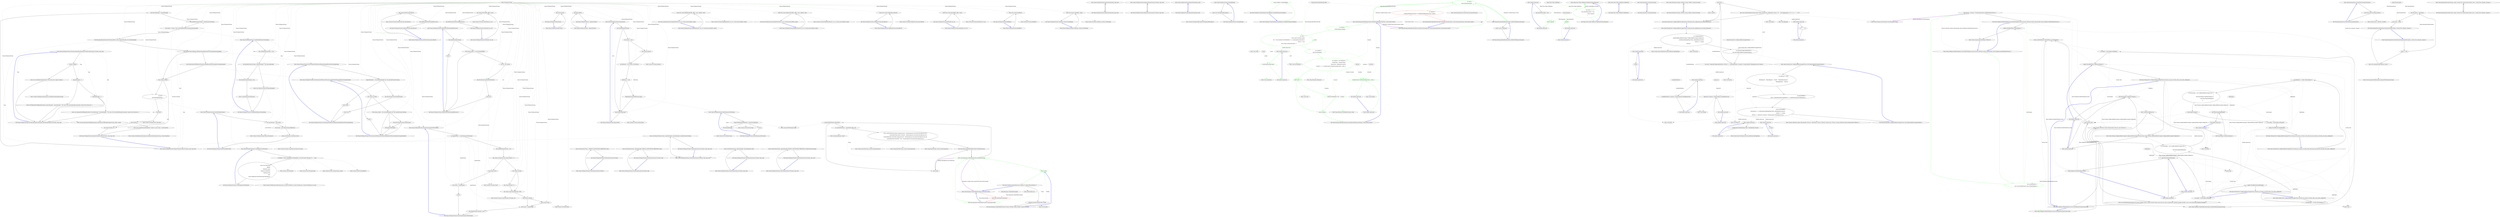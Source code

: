 digraph  {
n172 [label="Nancy.IO.RequestStream", span=""];
n0 [label="Entry Nancy.IO.RequestStream.RequestStream(long, long, bool)", span="28-28", cluster="Nancy.IO.RequestStream.RequestStream(long, long, bool)"];
n1 [label="Exit Nancy.IO.RequestStream.RequestStream(long, long, bool)", span="28-28", cluster="Nancy.IO.RequestStream.RequestStream(long, long, bool)"];
n2 [label="Entry Nancy.IO.RequestStream.RequestStream(System.IO.Stream, long, bool)", span="39-39", cluster="Nancy.IO.RequestStream.RequestStream(System.IO.Stream, long, bool)"];
n3 [label="Exit Nancy.IO.RequestStream.RequestStream(System.IO.Stream, long, bool)", span="39-39", cluster="Nancy.IO.RequestStream.RequestStream(System.IO.Stream, long, bool)"];
n4 [label="Entry Nancy.IO.RequestStream.RequestStream(long, bool)", span="49-49", cluster="Nancy.IO.RequestStream.RequestStream(long, bool)"];
n5 [label="Exit Nancy.IO.RequestStream.RequestStream(long, bool)", span="49-49", cluster="Nancy.IO.RequestStream.RequestStream(long, bool)"];
n6 [label="Entry Nancy.IO.RequestStream.RequestStream(System.IO.Stream, long, long, bool)", span="61-61", cluster="Nancy.IO.RequestStream.RequestStream(System.IO.Stream, long, long, bool)"];
n7 [label="this.thresholdLength = thresholdLength", span="63-63", cluster="Nancy.IO.RequestStream.RequestStream(System.IO.Stream, long, long, bool)"];
n8 [label="this.disableStreamSwitching = disableStreamSwitching", span="64-64", cluster="Nancy.IO.RequestStream.RequestStream(System.IO.Stream, long, long, bool)"];
n9 [label="this.stream = stream ?? this.CreateDefaultMemoryStream(expectedLength)", span="65-65", cluster="Nancy.IO.RequestStream.RequestStream(System.IO.Stream, long, long, bool)"];
n10 [label="ThrowExceptionIfCtorParametersWereInvalid(this.stream, expectedLength, this.thresholdLength)", span="67-67", cluster="Nancy.IO.RequestStream.RequestStream(System.IO.Stream, long, long, bool)"];
n11 [label="!this.MoveStreamOutOfMemoryIfExpectedLengthExceedSwitchLength(expectedLength)", span="69-69", cluster="Nancy.IO.RequestStream.RequestStream(System.IO.Stream, long, long, bool)"];
n20 [label="Entry Nancy.IO.RequestStream.CreateDefaultMemoryStream(long)", span="380-380", cluster="Nancy.IO.RequestStream.CreateDefaultMemoryStream(long)"];
n21 [label="Entry Nancy.IO.RequestStream.ThrowExceptionIfCtorParametersWereInvalid(System.IO.Stream, long, long)", span="473-473", cluster="Nancy.IO.RequestStream.ThrowExceptionIfCtorParametersWereInvalid(System.IO.Stream, long, long)"];
n12 [label="this.MoveStreamOutOfMemoryIfContentsLengthExceedThresholdAndSwitchingIsEnabled()", span="71-71", cluster="Nancy.IO.RequestStream.RequestStream(System.IO.Stream, long, long, bool)"];
n13 [label="!this.stream.CanSeek", span="74-74", cluster="Nancy.IO.RequestStream.RequestStream(System.IO.Stream, long, long, bool)"];
n22 [label="Entry Nancy.IO.RequestStream.MoveStreamOutOfMemoryIfExpectedLengthExceedSwitchLength(long)", span="429-429", cluster="Nancy.IO.RequestStream.MoveStreamOutOfMemoryIfExpectedLengthExceedSwitchLength(long)"];
n23 [label="Entry Nancy.IO.RequestStream.MoveStreamOutOfMemoryIfContentsLengthExceedThresholdAndSwitchingIsEnabled()", span="410-410", cluster="Nancy.IO.RequestStream.MoveStreamOutOfMemoryIfContentsLengthExceedThresholdAndSwitchingIsEnabled()"];
n14 [label="var task =\r\n                    MoveToWritableStream()", span="76-77", cluster="Nancy.IO.RequestStream.RequestStream(System.IO.Stream, long, long, bool)"];
n18 [label="this.stream.Position = 0", span="87-87", cluster="Nancy.IO.RequestStream.RequestStream(System.IO.Stream, long, long, bool)"];
n15 [label="task.Wait()", span="79-79", cluster="Nancy.IO.RequestStream.RequestStream(System.IO.Stream, long, long, bool)"];
n24 [label="Entry Nancy.IO.RequestStream.MoveToWritableStream()", span="95-95", cluster="Nancy.IO.RequestStream.MoveToWritableStream()"];
n16 [label="task.IsFaulted", span="81-81", cluster="Nancy.IO.RequestStream.RequestStream(System.IO.Stream, long, long, bool)"];
n17 [label="throw new InvalidOperationException(''Unable to copy stream'', task.Exception);", span="83-83", cluster="Nancy.IO.RequestStream.RequestStream(System.IO.Stream, long, long, bool)"];
n25 [label="Entry System.Threading.Tasks.Task.Wait()", span="0-0", cluster="System.Threading.Tasks.Task.Wait()"];
n19 [label="Exit Nancy.IO.RequestStream.RequestStream(System.IO.Stream, long, long, bool)", span="61-61", cluster="Nancy.IO.RequestStream.RequestStream(System.IO.Stream, long, long, bool)"];
n26 [label="Entry System.InvalidOperationException.InvalidOperationException(string, System.Exception)", span="0-0", cluster="System.InvalidOperationException.InvalidOperationException(string, System.Exception)"];
n27 [label="Entry Nancy.IO.RequestStream.~RequestStream()", span="90-90", cluster="Nancy.IO.RequestStream.~RequestStream()"];
n28 [label="this.Dispose(false)", span="92-92", cluster="Nancy.IO.RequestStream.~RequestStream()"];
n29 [label="Exit Nancy.IO.RequestStream.~RequestStream()", span="90-90", cluster="Nancy.IO.RequestStream.~RequestStream()"];
n30 [label="Entry Nancy.IO.RequestStream.Dispose(bool)", span="207-207", cluster="Nancy.IO.RequestStream.Dispose(bool)"];
n31 [label="var sourceStream = this.stream", span="97-97", cluster="Nancy.IO.RequestStream.MoveToWritableStream()"];
n32 [label="this.stream = new MemoryStream(BufferSize)", span="98-98", cluster="Nancy.IO.RequestStream.MoveToWritableStream()"];
n33 [label="return sourceStream.CopyToAsync(this);", span="100-100", cluster="Nancy.IO.RequestStream.MoveToWritableStream()"];
n35 [label="Entry System.IO.MemoryStream.MemoryStream(int)", span="0-0", cluster="System.IO.MemoryStream.MemoryStream(int)"];
n34 [label="Exit Nancy.IO.RequestStream.MoveToWritableStream()", span="95-95", cluster="Nancy.IO.RequestStream.MoveToWritableStream()"];
n36 [label="Entry System.IO.Stream.CopyToAsync(System.IO.Stream)", span="0-0", cluster="System.IO.Stream.CopyToAsync(System.IO.Stream)"];
n37 [label="Entry Nancy.IO.RequestStream.BeginRead(byte[], int, int, System.AsyncCallback, object)", span="187-187", cluster="Nancy.IO.RequestStream.BeginRead(byte[], int, int, System.AsyncCallback, object)"];
n38 [label="return this.stream.BeginRead(buffer, offset, count, callback, state);", span="189-189", cluster="Nancy.IO.RequestStream.BeginRead(byte[], int, int, System.AsyncCallback, object)"];
n39 [label="Exit Nancy.IO.RequestStream.BeginRead(byte[], int, int, System.AsyncCallback, object)", span="187-187", cluster="Nancy.IO.RequestStream.BeginRead(byte[], int, int, System.AsyncCallback, object)"];
n40 [label="Entry System.IO.Stream.BeginRead(byte[], int, int, System.AsyncCallback, object)", span="0-0", cluster="System.IO.Stream.BeginRead(byte[], int, int, System.AsyncCallback, object)"];
n41 [label="Entry Nancy.IO.RequestStream.BeginWrite(byte[], int, int, System.AsyncCallback, object)", span="201-201", cluster="Nancy.IO.RequestStream.BeginWrite(byte[], int, int, System.AsyncCallback, object)"];
n42 [label="return this.stream.BeginWrite(buffer, offset, count, callback, state);", span="203-203", cluster="Nancy.IO.RequestStream.BeginWrite(byte[], int, int, System.AsyncCallback, object)"];
n43 [label="Exit Nancy.IO.RequestStream.BeginWrite(byte[], int, int, System.AsyncCallback, object)", span="201-201", cluster="Nancy.IO.RequestStream.BeginWrite(byte[], int, int, System.AsyncCallback, object)"];
n44 [label="Entry System.IO.Stream.BeginWrite(byte[], int, int, System.AsyncCallback, object)", span="0-0", cluster="System.IO.Stream.BeginWrite(byte[], int, int, System.AsyncCallback, object)"];
n45 [label="this.isSafeToDisposeStream", span="209-209", cluster="Nancy.IO.RequestStream.Dispose(bool)"];
n51 [label="base.Dispose(disposing)", span="223-223", cluster="Nancy.IO.RequestStream.Dispose(bool)"];
n46 [label="this.stream != null", span="211-211", cluster="Nancy.IO.RequestStream.Dispose(bool)"];
n47 [label="this.stream.Dispose()", span="213-213", cluster="Nancy.IO.RequestStream.Dispose(bool)"];
n48 [label="var fileStream = this.stream as FileStream", span="216-216", cluster="Nancy.IO.RequestStream.Dispose(bool)"];
n53 [label="Entry System.IO.Stream.Dispose()", span="0-0", cluster="System.IO.Stream.Dispose()"];
n49 [label="fileStream != null", span="217-217", cluster="Nancy.IO.RequestStream.Dispose(bool)"];
n50 [label="DeleteTemporaryFile(fileStream.Name)", span="219-219", cluster="Nancy.IO.RequestStream.Dispose(bool)"];
n54 [label="Entry Nancy.IO.RequestStream.DeleteTemporaryFile(string)", span="394-394", cluster="Nancy.IO.RequestStream.DeleteTemporaryFile(string)"];
n52 [label="Exit Nancy.IO.RequestStream.Dispose(bool)", span="207-207", cluster="Nancy.IO.RequestStream.Dispose(bool)"];
n55 [label="Entry System.IO.Stream.Dispose(bool)", span="0-0", cluster="System.IO.Stream.Dispose(bool)"];
n56 [label="Entry Nancy.IO.RequestStream.EndRead(System.IAsyncResult)", span="233-233", cluster="Nancy.IO.RequestStream.EndRead(System.IAsyncResult)"];
n57 [label="return this.stream.EndRead(asyncResult);", span="235-235", cluster="Nancy.IO.RequestStream.EndRead(System.IAsyncResult)"];
n58 [label="Exit Nancy.IO.RequestStream.EndRead(System.IAsyncResult)", span="233-233", cluster="Nancy.IO.RequestStream.EndRead(System.IAsyncResult)"];
n59 [label="Entry System.IO.Stream.EndRead(System.IAsyncResult)", span="0-0", cluster="System.IO.Stream.EndRead(System.IAsyncResult)"];
n60 [label="Entry Nancy.IO.RequestStream.EndWrite(System.IAsyncResult)", span="242-242", cluster="Nancy.IO.RequestStream.EndWrite(System.IAsyncResult)"];
n61 [label="this.stream.EndWrite(asyncResult)", span="244-244", cluster="Nancy.IO.RequestStream.EndWrite(System.IAsyncResult)"];
n62 [label="this.ShiftStreamToFileStreamIfNecessary()", span="246-246", cluster="Nancy.IO.RequestStream.EndWrite(System.IAsyncResult)"];
n64 [label="Entry System.IO.Stream.EndWrite(System.IAsyncResult)", span="0-0", cluster="System.IO.Stream.EndWrite(System.IAsyncResult)"];
n63 [label="Exit Nancy.IO.RequestStream.EndWrite(System.IAsyncResult)", span="242-242", cluster="Nancy.IO.RequestStream.EndWrite(System.IAsyncResult)"];
n65 [label="Entry Nancy.IO.RequestStream.ShiftStreamToFileStreamIfNecessary()", span="339-339", cluster="Nancy.IO.RequestStream.ShiftStreamToFileStreamIfNecessary()"];
n66 [label="Entry Nancy.IO.RequestStream.Flush()", span="253-253", cluster="Nancy.IO.RequestStream.Flush()"];
n67 [label="this.stream.Flush()", span="255-255", cluster="Nancy.IO.RequestStream.Flush()"];
n68 [label="Exit Nancy.IO.RequestStream.Flush()", span="253-253", cluster="Nancy.IO.RequestStream.Flush()"];
n69 [label="Entry System.IO.Stream.Flush()", span="0-0", cluster="System.IO.Stream.Flush()"];
n70 [label="Entry Nancy.IO.RequestStream.FromStream(System.IO.Stream)", span="258-258", cluster="Nancy.IO.RequestStream.FromStream(System.IO.Stream)"];
n71 [label="return FromStream(stream, 0, DEFAULT_SWITCHOVER_THRESHOLD, false);", span="260-260", cluster="Nancy.IO.RequestStream.FromStream(System.IO.Stream)"];
n72 [label="Exit Nancy.IO.RequestStream.FromStream(System.IO.Stream)", span="258-258", cluster="Nancy.IO.RequestStream.FromStream(System.IO.Stream)"];
n73 [label="Entry Nancy.IO.RequestStream.FromStream(System.IO.Stream, long, long, bool)", span="278-278", cluster="Nancy.IO.RequestStream.FromStream(System.IO.Stream, long, long, bool)"];
n74 [label="Entry Nancy.IO.RequestStream.FromStream(System.IO.Stream, long)", span="263-263", cluster="Nancy.IO.RequestStream.FromStream(System.IO.Stream, long)"];
n75 [label="return FromStream(stream, expectedLength, DEFAULT_SWITCHOVER_THRESHOLD, false);", span="265-265", cluster="Nancy.IO.RequestStream.FromStream(System.IO.Stream, long)"];
n76 [label="Exit Nancy.IO.RequestStream.FromStream(System.IO.Stream, long)", span="263-263", cluster="Nancy.IO.RequestStream.FromStream(System.IO.Stream, long)"];
n77 [label="Entry Nancy.IO.RequestStream.FromStream(System.IO.Stream, long, long)", span="268-268", cluster="Nancy.IO.RequestStream.FromStream(System.IO.Stream, long, long)"];
n78 [label="return FromStream(stream, expectedLength, thresholdLength, false);", span="270-270", cluster="Nancy.IO.RequestStream.FromStream(System.IO.Stream, long, long)"];
n79 [label="Exit Nancy.IO.RequestStream.FromStream(System.IO.Stream, long, long)", span="268-268", cluster="Nancy.IO.RequestStream.FromStream(System.IO.Stream, long, long)"];
n80 [label="Entry Nancy.IO.RequestStream.FromStream(System.IO.Stream, long, bool)", span="273-273", cluster="Nancy.IO.RequestStream.FromStream(System.IO.Stream, long, bool)"];
n81 [label="return FromStream(stream, expectedLength, DEFAULT_SWITCHOVER_THRESHOLD, disableStreamSwitching);", span="275-275", cluster="Nancy.IO.RequestStream.FromStream(System.IO.Stream, long, bool)"];
n82 [label="Exit Nancy.IO.RequestStream.FromStream(System.IO.Stream, long, bool)", span="273-273", cluster="Nancy.IO.RequestStream.FromStream(System.IO.Stream, long, bool)"];
n83 [label="return new RequestStream(stream, expectedLength, thresholdLength, disableStreamSwitching);", span="280-280", cluster="Nancy.IO.RequestStream.FromStream(System.IO.Stream, long, long, bool)"];
n84 [label="Exit Nancy.IO.RequestStream.FromStream(System.IO.Stream, long, long, bool)", span="278-278", cluster="Nancy.IO.RequestStream.FromStream(System.IO.Stream, long, long, bool)"];
n85 [label="Entry Nancy.IO.RequestStream.Read(byte[], int, int)", span="290-290", cluster="Nancy.IO.RequestStream.Read(byte[], int, int)"];
n86 [label="return this.stream.Read(buffer, offset, count);", span="292-292", cluster="Nancy.IO.RequestStream.Read(byte[], int, int)"];
n87 [label="Exit Nancy.IO.RequestStream.Read(byte[], int, int)", span="290-290", cluster="Nancy.IO.RequestStream.Read(byte[], int, int)"];
n88 [label="Entry System.IO.Stream.Read(byte[], int, int)", span="0-0", cluster="System.IO.Stream.Read(byte[], int, int)"];
n89 [label="Entry Nancy.IO.RequestStream.ReadByte()", span="299-299", cluster="Nancy.IO.RequestStream.ReadByte()"];
n90 [label="return this.stream.ReadByte();", span="301-301", cluster="Nancy.IO.RequestStream.ReadByte()"];
n91 [label="Exit Nancy.IO.RequestStream.ReadByte()", span="299-299", cluster="Nancy.IO.RequestStream.ReadByte()"];
n92 [label="Entry System.IO.Stream.ReadByte()", span="0-0", cluster="System.IO.Stream.ReadByte()"];
n93 [label="Entry Nancy.IO.RequestStream.Seek(long, System.IO.SeekOrigin)", span="310-310", cluster="Nancy.IO.RequestStream.Seek(long, System.IO.SeekOrigin)"];
n94 [label="return this.stream.Seek(offset, origin);", span="312-312", cluster="Nancy.IO.RequestStream.Seek(long, System.IO.SeekOrigin)"];
n95 [label="Exit Nancy.IO.RequestStream.Seek(long, System.IO.SeekOrigin)", span="310-310", cluster="Nancy.IO.RequestStream.Seek(long, System.IO.SeekOrigin)"];
n96 [label="Entry System.IO.Stream.Seek(long, System.IO.SeekOrigin)", span="0-0", cluster="System.IO.Stream.Seek(long, System.IO.SeekOrigin)"];
n97 [label="Entry Nancy.IO.RequestStream.SetLength(long)", span="321-321", cluster="Nancy.IO.RequestStream.SetLength(long)"];
n98 [label="throw new NotSupportedException();", span="323-323", cluster="Nancy.IO.RequestStream.SetLength(long)"];
n99 [label="Exit Nancy.IO.RequestStream.SetLength(long)", span="321-321", cluster="Nancy.IO.RequestStream.SetLength(long)"];
n100 [label="Entry System.NotSupportedException.NotSupportedException()", span="0-0", cluster="System.NotSupportedException.NotSupportedException()"];
n101 [label="Entry Nancy.IO.RequestStream.Write(byte[], int, int)", span="332-332", cluster="Nancy.IO.RequestStream.Write(byte[], int, int)"];
n102 [label="this.stream.Write(buffer, offset, count)", span="334-334", cluster="Nancy.IO.RequestStream.Write(byte[], int, int)"];
n103 [label="this.ShiftStreamToFileStreamIfNecessary()", span="336-336", cluster="Nancy.IO.RequestStream.Write(byte[], int, int)"];
n105 [label="Entry System.IO.Stream.Write(byte[], int, int)", span="0-0", cluster="System.IO.Stream.Write(byte[], int, int)"];
n104 [label="Exit Nancy.IO.RequestStream.Write(byte[], int, int)", span="332-332", cluster="Nancy.IO.RequestStream.Write(byte[], int, int)"];
n106 [label="this.disableStreamSwitching", span="341-341", cluster="Nancy.IO.RequestStream.ShiftStreamToFileStreamIfNecessary()"];
n107 [label="return;", span="343-343", cluster="Nancy.IO.RequestStream.ShiftStreamToFileStreamIfNecessary()"];
n108 [label="this.stream.Length >= this.thresholdLength", span="346-346", cluster="Nancy.IO.RequestStream.ShiftStreamToFileStreamIfNecessary()"];
n109 [label="var old = this.stream", span="351-351", cluster="Nancy.IO.RequestStream.ShiftStreamToFileStreamIfNecessary()"];
n112 [label="Exit Nancy.IO.RequestStream.ShiftStreamToFileStreamIfNecessary()", span="339-339", cluster="Nancy.IO.RequestStream.ShiftStreamToFileStreamIfNecessary()"];
n110 [label="this.MoveStreamContentsToFileStream()", span="352-352", cluster="Nancy.IO.RequestStream.ShiftStreamToFileStreamIfNecessary()"];
n111 [label="old.Close()", span="356-356", cluster="Nancy.IO.RequestStream.ShiftStreamToFileStreamIfNecessary()"];
n113 [label="Entry Nancy.IO.RequestStream.MoveStreamContentsToFileStream()", span="439-439", cluster="Nancy.IO.RequestStream.MoveStreamContentsToFileStream()"];
n114 [label="Entry System.IO.Stream.Close()", span="0-0", cluster="System.IO.Stream.Close()"];
n115 [label="Entry Nancy.IO.RequestStream.CreateTemporaryFileStream()", span="361-361", cluster="Nancy.IO.RequestStream.CreateTemporaryFileStream()"];
n116 [label="var filePath = Path.Combine(Path.GetTempPath(), Guid.NewGuid().ToString(''N'') + ''.tmp'')", span="369-369", cluster="Nancy.IO.RequestStream.CreateTemporaryFileStream()"];
n117 [label="return new FileStream(\r\n                filePath,\r\n                FileMode.Create,\r\n                FileAccess.ReadWrite,\r\n                FileShare.None,\r\n                8192,\r\n                StaticConfiguration.AllowFileStreamUploadAsync);", span="371-377", cluster="Nancy.IO.RequestStream.CreateTemporaryFileStream()"];
n119 [label="Entry System.IO.Path.GetTempPath()", span="0-0", cluster="System.IO.Path.GetTempPath()"];
n120 [label="Entry System.Guid.NewGuid()", span="0-0", cluster="System.Guid.NewGuid()"];
n121 [label="Entry System.Guid.ToString(string)", span="0-0", cluster="System.Guid.ToString(string)"];
n122 [label="Entry System.IO.Path.Combine(string, string)", span="0-0", cluster="System.IO.Path.Combine(string, string)"];
n118 [label="Exit Nancy.IO.RequestStream.CreateTemporaryFileStream()", span="361-361", cluster="Nancy.IO.RequestStream.CreateTemporaryFileStream()"];
n123 [label="Entry System.IO.FileStream.FileStream(string, System.IO.FileMode, System.IO.FileAccess, System.IO.FileShare, int, bool)", span="0-0", cluster="System.IO.FileStream.FileStream(string, System.IO.FileMode, System.IO.FileAccess, System.IO.FileShare, int, bool)"];
n124 [label="this.isSafeToDisposeStream = true", span="382-382", cluster="Nancy.IO.RequestStream.CreateDefaultMemoryStream(long)"];
n125 [label="this.disableStreamSwitching || expectedLength < this.thresholdLength", span="384-384", cluster="Nancy.IO.RequestStream.CreateDefaultMemoryStream(long)"];
n126 [label="return new MemoryStream((int)expectedLength);", span="386-386", cluster="Nancy.IO.RequestStream.CreateDefaultMemoryStream(long)"];
n127 [label="this.disableStreamSwitching = true", span="389-389", cluster="Nancy.IO.RequestStream.CreateDefaultMemoryStream(long)"];
n128 [label="return CreateTemporaryFileStream();", span="391-391", cluster="Nancy.IO.RequestStream.CreateDefaultMemoryStream(long)"];
n129 [label="Exit Nancy.IO.RequestStream.CreateDefaultMemoryStream(long)", span="380-380", cluster="Nancy.IO.RequestStream.CreateDefaultMemoryStream(long)"];
n130 [label="string.IsNullOrEmpty(fileName) || !File.Exists(fileName)", span="396-396", cluster="Nancy.IO.RequestStream.DeleteTemporaryFile(string)"];
n132 [label="File.Delete(fileName)", span="403-403", cluster="Nancy.IO.RequestStream.DeleteTemporaryFile(string)"];
n131 [label="return;", span="398-398", cluster="Nancy.IO.RequestStream.DeleteTemporaryFile(string)"];
n134 [label="Entry string.IsNullOrEmpty(string)", span="0-0", cluster="string.IsNullOrEmpty(string)"];
n135 [label="Entry System.IO.File.Exists(string)", span="0-0", cluster="System.IO.File.Exists(string)"];
n133 [label="Exit Nancy.IO.RequestStream.DeleteTemporaryFile(string)", span="394-394", cluster="Nancy.IO.RequestStream.DeleteTemporaryFile(string)"];
n136 [label="Entry System.IO.File.Delete(string)", span="0-0", cluster="System.IO.File.Delete(string)"];
n137 [label="!this.stream.CanSeek", span="412-412", cluster="Nancy.IO.RequestStream.MoveStreamOutOfMemoryIfContentsLengthExceedThresholdAndSwitchingIsEnabled()"];
n138 [label="return;", span="414-414", cluster="Nancy.IO.RequestStream.MoveStreamOutOfMemoryIfContentsLengthExceedThresholdAndSwitchingIsEnabled()"];
n139 [label="(this.stream.Length > this.thresholdLength) && !this.disableStreamSwitching", span="419-419", cluster="Nancy.IO.RequestStream.MoveStreamOutOfMemoryIfContentsLengthExceedThresholdAndSwitchingIsEnabled()"];
n140 [label="this.MoveStreamContentsToFileStream()", span="421-421", cluster="Nancy.IO.RequestStream.MoveStreamOutOfMemoryIfContentsLengthExceedThresholdAndSwitchingIsEnabled()"];
n141 [label=NotSupportedException, span="424-424", cluster="Nancy.IO.RequestStream.MoveStreamOutOfMemoryIfContentsLengthExceedThresholdAndSwitchingIsEnabled()"];
n142 [label="Exit Nancy.IO.RequestStream.MoveStreamOutOfMemoryIfContentsLengthExceedThresholdAndSwitchingIsEnabled()", span="410-410", cluster="Nancy.IO.RequestStream.MoveStreamOutOfMemoryIfContentsLengthExceedThresholdAndSwitchingIsEnabled()"];
n143 [label="(expectedLength >= this.thresholdLength) && !this.disableStreamSwitching", span="431-431", cluster="Nancy.IO.RequestStream.MoveStreamOutOfMemoryIfExpectedLengthExceedSwitchLength(long)"];
n144 [label="this.MoveStreamContentsToFileStream()", span="433-433", cluster="Nancy.IO.RequestStream.MoveStreamOutOfMemoryIfExpectedLengthExceedSwitchLength(long)"];
n146 [label="return false;", span="436-436", cluster="Nancy.IO.RequestStream.MoveStreamOutOfMemoryIfExpectedLengthExceedSwitchLength(long)"];
n145 [label="return true;", span="434-434", cluster="Nancy.IO.RequestStream.MoveStreamOutOfMemoryIfExpectedLengthExceedSwitchLength(long)"];
n147 [label="Exit Nancy.IO.RequestStream.MoveStreamOutOfMemoryIfExpectedLengthExceedSwitchLength(long)", span="429-429", cluster="Nancy.IO.RequestStream.MoveStreamOutOfMemoryIfExpectedLengthExceedSwitchLength(long)"];
n148 [label="var targetStream = CreateTemporaryFileStream()", span="441-441", cluster="Nancy.IO.RequestStream.MoveStreamContentsToFileStream()"];
n149 [label="this.isSafeToDisposeStream = true", span="442-442", cluster="Nancy.IO.RequestStream.MoveStreamContentsToFileStream()"];
n152 [label="this.stream = targetStream", span="451-451", cluster="Nancy.IO.RequestStream.MoveStreamContentsToFileStream()"];
n156 [label="this.stream.CopyTo(targetStream, 8196)", span="462-462", cluster="Nancy.IO.RequestStream.MoveStreamContentsToFileStream()"];
n159 [label="this.stream = targetStream", span="468-468", cluster="Nancy.IO.RequestStream.MoveStreamContentsToFileStream()"];
n150 [label="this.stream.CanSeek && this.stream.Length == 0", span="444-444", cluster="Nancy.IO.RequestStream.MoveStreamContentsToFileStream()"];
n151 [label="this.stream.Close()", span="449-449", cluster="Nancy.IO.RequestStream.MoveStreamContentsToFileStream()"];
n154 [label="this.stream.CanSeek", span="458-458", cluster="Nancy.IO.RequestStream.MoveStreamContentsToFileStream()"];
n153 [label="return;", span="452-452", cluster="Nancy.IO.RequestStream.MoveStreamContentsToFileStream()"];
n155 [label="this.stream.Position = 0", span="460-460", cluster="Nancy.IO.RequestStream.MoveStreamContentsToFileStream()"];
n157 [label="this.stream.CanSeek", span="463-463", cluster="Nancy.IO.RequestStream.MoveStreamContentsToFileStream()"];
n162 [label="Entry System.IO.Stream.CopyTo(System.IO.Stream, int)", span="0-0", cluster="System.IO.Stream.CopyTo(System.IO.Stream, int)"];
n158 [label="this.stream.Flush()", span="465-465", cluster="Nancy.IO.RequestStream.MoveStreamContentsToFileStream()"];
n160 [label="this.disableStreamSwitching = true", span="470-470", cluster="Nancy.IO.RequestStream.MoveStreamContentsToFileStream()"];
n161 [label="Exit Nancy.IO.RequestStream.MoveStreamContentsToFileStream()", span="439-439", cluster="Nancy.IO.RequestStream.MoveStreamContentsToFileStream()"];
n163 [label="!stream.CanRead", span="475-475", cluster="Nancy.IO.RequestStream.ThrowExceptionIfCtorParametersWereInvalid(System.IO.Stream, long, long)"];
n165 [label="expectedLength < 0", span="480-480", cluster="Nancy.IO.RequestStream.ThrowExceptionIfCtorParametersWereInvalid(System.IO.Stream, long, long)"];
n166 [label="throw new ArgumentOutOfRangeException(''expectedLength'', expectedLength, ''The value of the expectedLength parameter cannot be less than zero.'');", span="482-482", cluster="Nancy.IO.RequestStream.ThrowExceptionIfCtorParametersWereInvalid(System.IO.Stream, long, long)"];
n167 [label="thresholdLength < 0", span="485-485", cluster="Nancy.IO.RequestStream.ThrowExceptionIfCtorParametersWereInvalid(System.IO.Stream, long, long)"];
n168 [label="throw new ArgumentOutOfRangeException(''thresholdLength'', thresholdLength, ''The value of the threshHoldLength parameter cannot be less than zero.'');", span="487-487", cluster="Nancy.IO.RequestStream.ThrowExceptionIfCtorParametersWereInvalid(System.IO.Stream, long, long)"];
n164 [label="throw new InvalidOperationException(''The stream must support reading.'');", span="477-477", cluster="Nancy.IO.RequestStream.ThrowExceptionIfCtorParametersWereInvalid(System.IO.Stream, long, long)"];
n169 [label="Exit Nancy.IO.RequestStream.ThrowExceptionIfCtorParametersWereInvalid(System.IO.Stream, long, long)", span="473-473", cluster="Nancy.IO.RequestStream.ThrowExceptionIfCtorParametersWereInvalid(System.IO.Stream, long, long)"];
n170 [label="Entry System.InvalidOperationException.InvalidOperationException(string)", span="0-0", cluster="System.InvalidOperationException.InvalidOperationException(string)"];
n171 [label="Entry System.ArgumentOutOfRangeException.ArgumentOutOfRangeException(string, object, string)", span="0-0", cluster="System.ArgumentOutOfRangeException.ArgumentOutOfRangeException(string, object, string)"];
d1 [label="return validator is EqualValidator;", span="19-19", cluster="Nancy.Validation.FluentValidation.EqualAdapter.CanHandle(IPropertyValidator)", color=green, community=0];
d0 [label="Entry Nancy.Validation.FluentValidation.EqualAdapter.CanHandle(IPropertyValidator)", span="17-17", cluster="Nancy.Validation.FluentValidation.EqualAdapter.CanHandle(IPropertyValidator)"];
d2 [label="Exit Nancy.Validation.FluentValidation.EqualAdapter.CanHandle(IPropertyValidator)", span="17-17", cluster="Nancy.Validation.FluentValidation.EqualAdapter.CanHandle(IPropertyValidator)"];
m0_4 [label="Entry Nancy.Routing.Route.Invoke(Nancy.DynamicDictionary)", span="54-54", cluster="Nancy.Routing.Route.Invoke(Nancy.DynamicDictionary)", file="DefaultRouteInvoker.cs"];
m0_0 [label="Entry Nancy.Routing.DefaultRouteInvoker.Invoke(Nancy.Routing.Route, Nancy.DynamicDictionary, Nancy.NancyContext)", span="14-14", cluster="Nancy.Routing.DefaultRouteInvoker.Invoke(Nancy.Routing.Route, Nancy.DynamicDictionary, Nancy.NancyContext)", file="DefaultRouteInvoker.cs"];
m0_1 [label="var result =\r\n                route.Invoke(parameters)", span="16-17", cluster="Nancy.Routing.DefaultRouteInvoker.Invoke(Nancy.Routing.Route, Nancy.DynamicDictionary, Nancy.NancyContext)", file="DefaultRouteInvoker.cs", color=green, community=0];
m0_2 [label="var response =\r\n                CastResultToResponse(result) ?? GetNegotiatedResponse(result, context)", span="19-20", cluster="Nancy.Routing.DefaultRouteInvoker.Invoke(Nancy.Routing.Route, Nancy.DynamicDictionary, Nancy.NancyContext)", color=red, community=0, file="DefaultRouteInvoker.cs"];
m0_3 [label="Exit Nancy.Routing.DefaultRouteInvoker.Invoke(Nancy.Routing.Route, Nancy.DynamicDictionary, Nancy.NancyContext)", span="14-14", cluster="Nancy.Routing.DefaultRouteInvoker.Invoke(Nancy.Routing.Route, Nancy.DynamicDictionary, Nancy.NancyContext)", file="DefaultRouteInvoker.cs"];
m0_26 [label="Entry Unk.CanSerialize", span="", cluster="Unk.CanSerialize", file="DefaultRouteInvoker.cs"];
m0_22 [label="Entry Nancy.Response.WithHeader(string, string)", span="46-46", cluster="Nancy.Response.WithHeader(string, string)", file="DefaultRouteInvoker.cs"];
m0_19 [label="Entry Unk.Create", span="", cluster="Unk.Create", file="DefaultRouteInvoker.cs"];
m0_21 [label="Entry Unk.Count", span="", cluster="Unk.Count", file="DefaultRouteInvoker.cs"];
m0_7 [label="Entry Nancy.Routing.DefaultRouteInvoker.GetNegotiatedResponse(dynamic, Nancy.NancyContext)", span="30-30", cluster="Nancy.Routing.DefaultRouteInvoker.GetNegotiatedResponse(dynamic, Nancy.NancyContext)", file="DefaultRouteInvoker.cs"];
m0_10 [label="var headers =\r\n                context.Request.Headers", span="32-33", cluster="Nancy.Routing.DefaultRouteInvoker.GetNegotiatedResponse(dynamic, Nancy.NancyContext)", color=green, community=0, file="DefaultRouteInvoker.cs"];
m0_11 [label="var valid =\r\n                from accept in headers.Accept\r\n                let s = this.serializers.FirstOrDefault(s => s.CanSerialize(accept.Item1))\r\n                where s != null\r\n                select Tuple.Create(accept.Item1, s)", span="35-39", cluster="Nancy.Routing.DefaultRouteInvoker.GetNegotiatedResponse(dynamic, Nancy.NancyContext)", color=green, community=0, file="DefaultRouteInvoker.cs"];
m0_13 [label="var response = new Response {\r\n                ContentType = serializer.Item1,\r\n                StatusCode = HttpStatusCode.OK,\r\n                Contents = s => serializer.Item2.Serialize(serializer.Item1, result, s)\r\n            }", span="44-48", cluster="Nancy.Routing.DefaultRouteInvoker.GetNegotiatedResponse(dynamic, Nancy.NancyContext)", color=green, community=0, file="DefaultRouteInvoker.cs"];
m0_12 [label="var serializer =\r\n                valid.FirstOrDefault()", span="41-42", cluster="Nancy.Routing.DefaultRouteInvoker.GetNegotiatedResponse(dynamic, Nancy.NancyContext)", color=green, community=0, file="DefaultRouteInvoker.cs"];
m0_14 [label="valid.Count() > 0", span="50-50", cluster="Nancy.Routing.DefaultRouteInvoker.GetNegotiatedResponse(dynamic, Nancy.NancyContext)", color=green, community=0, file="DefaultRouteInvoker.cs"];
m0_15 [label="response.WithHeader(''Vary'', ''Accept'')", span="52-52", cluster="Nancy.Routing.DefaultRouteInvoker.GetNegotiatedResponse(dynamic, Nancy.NancyContext)", color=green, community=0, file="DefaultRouteInvoker.cs"];
m0_16 [label="return response;", span="55-55", cluster="Nancy.Routing.DefaultRouteInvoker.GetNegotiatedResponse(dynamic, Nancy.NancyContext)", color=green, community=0, file="DefaultRouteInvoker.cs"];
m0_17 [label="Exit Nancy.Routing.DefaultRouteInvoker.GetNegotiatedResponse(dynamic, Nancy.NancyContext)", span="30-30", cluster="Nancy.Routing.DefaultRouteInvoker.GetNegotiatedResponse(dynamic, Nancy.NancyContext)", file="DefaultRouteInvoker.cs"];
m0_6 [label="Entry Nancy.Routing.DefaultRouteInvoker.CastResultToResponse(dynamic)", span="25-25", cluster="Nancy.Routing.DefaultRouteInvoker.CastResultToResponse(dynamic)", file="DefaultRouteInvoker.cs"];
m0_8 [label="return result as Response;", span="27-27", cluster="Nancy.Routing.DefaultRouteInvoker.CastResultToResponse(dynamic)", file="DefaultRouteInvoker.cs"];
m0_9 [label="Exit Nancy.Routing.DefaultRouteInvoker.CastResultToResponse(dynamic)", span="25-25", cluster="Nancy.Routing.DefaultRouteInvoker.CastResultToResponse(dynamic)", file="DefaultRouteInvoker.cs"];
m0_20 [label="Entry Nancy.Response.Response()", span="20-20", cluster="Nancy.Response.Response()", file="DefaultRouteInvoker.cs"];
m0_23 [label="Entry lambda expression", span="37-37", cluster="lambda expression", file="DefaultRouteInvoker.cs"];
m0_28 [label="serializer.Item2.Serialize(serializer.Item1, result, s)", span="47-47", cluster="lambda expression", color=green, community=0, file="DefaultRouteInvoker.cs"];
m0_27 [label="Entry lambda expression", span="47-47", cluster="lambda expression", file="DefaultRouteInvoker.cs"];
m0_29 [label="Exit lambda expression", span="47-47", cluster="lambda expression", file="DefaultRouteInvoker.cs"];
m0_24 [label="s.CanSerialize(accept.Item1)", span="37-37", cluster="lambda expression", color=green, community=0, file="DefaultRouteInvoker.cs"];
m0_25 [label="Exit lambda expression", span="37-37", cluster="lambda expression", file="DefaultRouteInvoker.cs"];
m0_30 [label="Entry Unk.Serialize", span="", cluster="Unk.Serialize", file="DefaultRouteInvoker.cs"];
m0_18 [label="Entry Unk.FirstOrDefault", span="", cluster="Unk.FirstOrDefault", file="DefaultRouteInvoker.cs"];
m0_33 [label=dynamic, span="", file="DefaultRouteInvoker.cs"];
m0_34 [label=serializer, span="", file="DefaultRouteInvoker.cs"];
m0_31 [label="Nancy.Routing.DefaultRouteInvoker", span="", file="DefaultRouteInvoker.cs"];
m0_32 [label=accept, span="", file="DefaultRouteInvoker.cs"];
m2_16 [label="Entry string.Split(params char[])", span="0-0", cluster="string.Split(params char[])", file="DefaultXmlSerializer.cs"];
m2_6 [label="serializer.Serialize(outputStream, model)", span="28-28", cluster="Nancy.Responses.DefaultXmlSerializer.Serialize<TModel>(string, TModel, System.IO.Stream)", file="DefaultXmlSerializer.cs"];
m2_7 [label="Exit Nancy.Responses.DefaultXmlSerializer.Serialize<TModel>(string, TModel, System.IO.Stream)", span="25-25", cluster="Nancy.Responses.DefaultXmlSerializer.Serialize<TModel>(string, TModel, System.IO.Stream)", file="DefaultXmlSerializer.cs"];
m2_4 [label="return result;", span="25-25", cluster="Nancy.Validation.ModuleExtensions.Validate<T>(Nancy.INancyModule, T)", file="DefaultXmlSerializer.cs", color=green, community=0];
m2_5 [label="Exit Nancy.Validation.ModuleExtensions.Validate<T>(Nancy.INancyModule, T)", span="14-14", cluster="Nancy.Validation.ModuleExtensions.Validate<T>(Nancy.INancyModule, T)", file="DefaultXmlSerializer.cs"];
m2_0 [label="Entry Nancy.Responses.DefaultXmlSerializer.CanSerialize(string)", span="13-13", cluster="Nancy.Responses.DefaultXmlSerializer.CanSerialize(string)", file="DefaultXmlSerializer.cs"];
m2_1 [label="return this.IsXmlType(contentType);", span="15-15", cluster="Nancy.Responses.DefaultXmlSerializer.CanSerialize(string)", color=red, community=0, file="DefaultXmlSerializer.cs"];
m2_2 [label="Exit Nancy.Responses.DefaultXmlSerializer.CanSerialize(string)", span="13-13", cluster="Nancy.Responses.DefaultXmlSerializer.CanSerialize(string)", color=green, community=0, file="DefaultXmlSerializer.cs"];
m2_3 [label="Entry Nancy.Responses.DefaultXmlSerializer.IsXmlType(string)", span="31-31", cluster="Nancy.Responses.DefaultXmlSerializer.IsXmlType(string)", color=green, community=0, file="DefaultXmlSerializer.cs"];
m2_8 [label="Entry XmlSerializer.cstr", span="", cluster="XmlSerializer.cstr", file="DefaultXmlSerializer.cs"];
m2_10 [label="string.IsNullOrEmpty(contentType)", span="33-33", cluster="Nancy.Responses.DefaultXmlSerializer.IsXmlType(string)", file="DefaultXmlSerializer.cs"];
m2_12 [label="var contentMimeType = contentType.Split(';')[0]", span="38-38", cluster="Nancy.Responses.DefaultXmlSerializer.IsXmlType(string)", file="DefaultXmlSerializer.cs"];
m2_11 [label="return false;", span="35-35", cluster="Nancy.Responses.DefaultXmlSerializer.IsXmlType(string)", file="DefaultXmlSerializer.cs"];
m2_13 [label="return contentMimeType.Equals(''application/xml'', StringComparison.InvariantCultureIgnoreCase) ||\r\n                   contentMimeType.Equals(''text/xml'', StringComparison.InvariantCultureIgnoreCase) ||\r\n                  (contentMimeType.StartsWith(''application/vnd'', StringComparison.InvariantCultureIgnoreCase) &&\r\n                   contentMimeType.EndsWith(''+xml'', StringComparison.InvariantCultureIgnoreCase));", span="40-43", cluster="Nancy.Responses.DefaultXmlSerializer.IsXmlType(string)", file="DefaultXmlSerializer.cs"];
m2_14 [label="Exit Nancy.Responses.DefaultXmlSerializer.IsXmlType(string)", span="31-31", cluster="Nancy.Responses.DefaultXmlSerializer.IsXmlType(string)", file="DefaultXmlSerializer.cs"];
m2_19 [label="Entry string.EndsWith(string, System.StringComparison)", span="0-0", cluster="string.EndsWith(string, System.StringComparison)", file="DefaultXmlSerializer.cs"];
m2_17 [label="Entry string.Equals(string, System.StringComparison)", span="0-0", cluster="string.Equals(string, System.StringComparison)", file="DefaultXmlSerializer.cs"];
m2_9 [label="Entry Unk.Serialize", span="", cluster="Unk.Serialize", file="DefaultXmlSerializer.cs"];
m2_18 [label="Entry string.StartsWith(string, System.StringComparison)", span="0-0", cluster="string.StartsWith(string, System.StringComparison)", file="DefaultXmlSerializer.cs"];
m2_20 [label="Nancy.Responses.DefaultXmlSerializer", span="", file="DefaultXmlSerializer.cs"];
m3_8 [label="Entry lambda expression", span="17-20", cluster="lambda expression", file="FakeRoute.cs"];
m3_10 [label="return response;", span="19-19", cluster="lambda expression", file="FakeRoute.cs", color=green, community=0];
m3_5 [label="Entry lambda expression", span="15-15", cluster="lambda expression", file="FakeRoute.cs"];
m3_6 [label=response, span="15-15", cluster="lambda expression", file="FakeRoute.cs", color=green, community=0];
m3_7 [label="Exit lambda expression", span="15-15", cluster="lambda expression", file="FakeRoute.cs"];
m3_9 [label="this.ActionWasInvoked = true", span="18-18", cluster="lambda expression", file="FakeRoute.cs"];
m3_11 [label="Exit lambda expression", span="17-20", cluster="lambda expression", file="FakeRoute.cs"];
m3_0 [label="Entry Nancy.Tests.Fakes.FakeRoute.FakeRoute()", span="8-8", cluster="Nancy.Tests.Fakes.FakeRoute.FakeRoute()", file="FakeRoute.cs"];
m3_1 [label="Exit Nancy.Tests.Fakes.FakeRoute.FakeRoute()", span="8-8", cluster="Nancy.Tests.Fakes.FakeRoute.FakeRoute()", file="FakeRoute.cs"];
m3_2 [label="Entry Nancy.Tests.Fakes.FakeRoute.FakeRoute(Nancy.Response)", span="14-14", cluster="Nancy.Tests.Fakes.FakeRoute.FakeRoute(Nancy.Response)", file="FakeRoute.cs"];
m3_3 [label="this.Action = x => {\r\n                this.ActionWasInvoked = true;\r\n                return response;\r\n            }", span="17-20", cluster="Nancy.Tests.Fakes.FakeRoute.FakeRoute(Nancy.Response)", file="FakeRoute.cs", color=green, community=0];
m3_4 [label="Exit Nancy.Tests.Fakes.FakeRoute.FakeRoute(Nancy.Response)", span="14-14", cluster="Nancy.Tests.Fakes.FakeRoute.FakeRoute(Nancy.Response)", file="FakeRoute.cs"];
m3_12 [label="Nancy.Tests.Fakes.FakeRoute", span="", file="FakeRoute.cs"];
m3_13 [label="Nancy.Response", span="", file="FakeRoute.cs"];
m4_0 [label="Entry Nancy.ISerializer.CanSerialize(string)", span="11-11", cluster="Nancy.ISerializer.CanSerialize(string)", file="ISerializer.cs"];
m4_1 [label="Exit Nancy.ISerializer.CanSerialize(string)", span="11-11", cluster="Nancy.ISerializer.CanSerialize(string)", file="ISerializer.cs"];
m4_2 [label="Entry Nancy.ISerializer.Serialize<TModel>(string, TModel, System.IO.Stream)", span="20-20", cluster="Nancy.ISerializer.Serialize<TModel>(string, TModel, System.IO.Stream)", file="ISerializer.cs"];
m4_3 [label="Exit Nancy.ISerializer.Serialize<TModel>(string, TModel, System.IO.Stream)", span="20-20", cluster="Nancy.ISerializer.Serialize<TModel>(string, TModel, System.IO.Stream)", file="ISerializer.cs"];
m5_58 [label="Entry Unk.Any", span="", cluster="Unk.Any", file="MainModule.cs"];
m5_23 [label="var bootstrapper = new ConfigurableBootstrapper(with =>\r\n            {\r\n                with.NancyEngine(fakeEngine);\r\n            })", span="53-56", cluster="Nancy.Testing.Tests.ConfigurableBootstrapperFixture.Should_use_instance_override_when_it_has_been_configured()", file="MainModule.cs"];
m5_13 [label="var engine = bootstrapper.GetEngine()", span="41-41", cluster="Nancy.Testing.Tests.ConfigurableBootstrapperFixture.Should_use_type_override_when_it_has_been_configured()", file="MainModule.cs"];
m5_28 [label="Entry Unk.>", span="", cluster="Unk.>", file="MainModule.cs"];
m5_14 [label="engine.ShouldBeOfType<FakeNancyEngine>()", span="44-44", cluster="Nancy.Testing.Tests.ConfigurableBootstrapperFixture.Should_use_type_override_when_it_has_been_configured()", file="MainModule.cs"];
m5_15 [label="Exit Nancy.Testing.Tests.ConfigurableBootstrapperFixture.Should_use_type_override_when_it_has_been_configured()", span="30-30", cluster="Nancy.Testing.Tests.ConfigurableBootstrapperFixture.Should_use_type_override_when_it_has_been_configured()", file="MainModule.cs"];
m5_18 [label="with.NancyEngine<FakeNancyEngine>()", span="35-35", cluster="lambda expression", file="MainModule.cs"];
m5_16 [label="Entry Nancy.Testing.ConfigurableBootstrapper.ConfigurableBootstrapper(System.Action<Nancy.Testing.ConfigurableBootstrapper.ConfigurableBoostrapperConfigurator>)", span="38-38", cluster="Nancy.Testing.ConfigurableBootstrapper.ConfigurableBootstrapper(System.Action<Nancy.Testing.ConfigurableBootstrapper.ConfigurableBoostrapperConfigurator>)", file="MainModule.cs"];
m5_17 [label="Entry lambda expression", span="33-36", cluster="lambda expression", file="MainModule.cs"];
m5_19 [label="Exit lambda expression", span="33-36", cluster="lambda expression", file="MainModule.cs"];
m5_10 [label="Exit Nancy.Validation.DefaultValidatorLocator.GetValidatorForType(System.Type)", span="32-32", cluster="Nancy.Validation.DefaultValidatorLocator.GetValidatorForType(System.Type)", file="MainModule.cs"];
m5_12 [label="Entry Nancy.Validation.ModelValidationException.ModelValidationException(string)", span="21-21", cluster="Nancy.Validation.ModelValidationException.ModelValidationException(string)", file="MainModule.cs"];
m5_11 [label="Entry System.Collections.Generic.IEnumerable<TSource>.Any<TSource>()", span="0-0", cluster="System.Collections.Generic.IEnumerable<TSource>.Any<TSource>()", file="MainModule.cs"];
m5_52 [label="Entry System.Type.GetMethods(System.Reflection.BindingFlags)", span="0-0", cluster="System.Type.GetMethods(System.Reflection.BindingFlags)", file="MainModule.cs"];
m5_56 [label="Entry Unk.Where", span="", cluster="Unk.Where", file="MainModule.cs"];
m5_21 [label="Entry Nancy.Testing.Tests.ConfigurableBootstrapperFixture.Should_use_instance_override_when_it_has_been_configured()", span="48-48", cluster="Nancy.Testing.Tests.ConfigurableBootstrapperFixture.Should_use_instance_override_when_it_has_been_configured()", file="MainModule.cs"];
m5_57 [label="Entry Unk.ToArray", span="", cluster="Unk.ToArray", file="MainModule.cs"];
m5_22 [label="var fakeEngine = A.Fake<INancyEngine>()", span="51-51", cluster="Nancy.Testing.Tests.ConfigurableBootstrapperFixture.Should_use_instance_override_when_it_has_been_configured()", file="MainModule.cs"];
m5_6 [label="Entry Nancy.Validation.DefaultValidatorLocator.GetValidatorForType(System.Type)", span="32-32", cluster="Nancy.Validation.DefaultValidatorLocator.GetValidatorForType(System.Type)", file="MainModule.cs"];
m5_60 [label="Entry Unk.Aggregate", span="", cluster="Unk.Aggregate", file="MainModule.cs"];
m5_9 [label="return cachedValidators.GetOrAdd(type, CreateValidator);", span="39-39", cluster="Nancy.Validation.DefaultValidatorLocator.GetValidatorForType(System.Type)", file="MainModule.cs"];
m5_76 [label="Entry System.Collections.Generic.IEnumerable<TSource>.SelectMany<TSource, TResult>(System.Func<TSource, System.Collections.Generic.IEnumerable<TResult>>)", span="0-0", cluster="System.Collections.Generic.IEnumerable<TSource>.SelectMany<TSource, TResult>(System.Func<TSource, System.Collections.Generic.IEnumerable<TResult>>)", file="MainModule.cs"];
m5_45 [label="Entry Nancy.Testing.Tests.ConfigurableBootstrapperFixture.Should_provide_configuration_for_all_base_properties()", span="89-89", cluster="Nancy.Testing.Tests.ConfigurableBootstrapperFixture.Should_provide_configuration_for_all_base_properties()", file="MainModule.cs"];
m5_50 [label="throw new AssertException(string.Format(''Types missing from configurable versions: {0} '', result.Aggregate((t1, t2) => t1 + '', '' + t2)));", span="107-107", cluster="Nancy.Testing.Tests.ConfigurableBootstrapperFixture.Should_provide_configuration_for_all_base_properties()", file="MainModule.cs"];
m5_48 [label="var result = expectedConfigurableMembers.Where(x => !availableMembers.Contains(x, StringComparer.OrdinalIgnoreCase)).ToArray()", span="102-102", cluster="Nancy.Testing.Tests.ConfigurableBootstrapperFixture.Should_provide_configuration_for_all_base_properties()", file="MainModule.cs"];
m5_49 [label="result.Any()", span="105-105", cluster="Nancy.Testing.Tests.ConfigurableBootstrapperFixture.Should_provide_configuration_for_all_base_properties()", file="MainModule.cs"];
m5_46 [label="var availableMembers =\r\n                typeof(ConfigurableBootstrapper.ConfigurableBoostrapperConfigurator)\r\n                .GetMethods(BindingFlags.Public | BindingFlags.Instance)\r\n                .Select(x => x.Name)\r\n                .Distinct()", span="92-96", cluster="Nancy.Testing.Tests.ConfigurableBootstrapperFixture.Should_provide_configuration_for_all_base_properties()", file="MainModule.cs"];
m5_47 [label="var expectedConfigurableMembers =\r\n                this.GetConfigurableBootstrapperMembers()", span="98-99", cluster="Nancy.Testing.Tests.ConfigurableBootstrapperFixture.Should_provide_configuration_for_all_base_properties()", file="MainModule.cs"];
m5_51 [label="Exit Nancy.Testing.Tests.ConfigurableBootstrapperFixture.Should_provide_configuration_for_all_base_properties()", span="89-89", cluster="Nancy.Testing.Tests.ConfigurableBootstrapperFixture.Should_provide_configuration_for_all_base_properties()", file="MainModule.cs"];
m5_4 [label="engine.ShouldBeOfType<NancyEngine>()", span="26-26", cluster="Nancy.Testing.Tests.ConfigurableBootstrapperFixture.Should_use_default_type_when_no_type_or_instance_overrides_have_been_configured()", file="MainModule.cs"];
m5_0 [label="Entry Nancy.Validation.DefaultValidatorLocator.DefaultValidatorLocator(System.Collections.Generic.IEnumerable<Nancy.Validation.IModelValidatorFactory>)", span="19-19", cluster="Nancy.Validation.DefaultValidatorLocator.DefaultValidatorLocator(System.Collections.Generic.IEnumerable<Nancy.Validation.IModelValidatorFactory>)", file="MainModule.cs"];
m5_1 [label="this.cachedValidators = \r\n                new ConcurrentDictionary<Type, IModelValidator>()", span="21-22", cluster="Nancy.Validation.DefaultValidatorLocator.DefaultValidatorLocator(System.Collections.Generic.IEnumerable<Nancy.Validation.IModelValidatorFactory>)", color=green, community=0, file="MainModule.cs"];
m5_2 [label="this.factories = factories ?? Enumerable.Empty<IModelValidatorFactory>()", span="24-24", cluster="Nancy.Validation.DefaultValidatorLocator.DefaultValidatorLocator(System.Collections.Generic.IEnumerable<Nancy.Validation.IModelValidatorFactory>)", file="MainModule.cs"];
m5_3 [label="Exit Nancy.Validation.DefaultValidatorLocator.DefaultValidatorLocator(System.Collections.Generic.IEnumerable<Nancy.Validation.IModelValidatorFactory>)", span="19-19", cluster="Nancy.Validation.DefaultValidatorLocator.DefaultValidatorLocator(System.Collections.Generic.IEnumerable<Nancy.Validation.IModelValidatorFactory>)", file="MainModule.cs"];
m5_5 [label="Entry System.Linq.Enumerable.Empty<TResult>()", span="0-0", cluster="System.Linq.Enumerable.Empty<TResult>()", file="MainModule.cs"];
m5_80 [label="Entry System.Type.GetProperties(System.Reflection.BindingFlags)", span="0-0", cluster="System.Type.GetProperties(System.Reflection.BindingFlags)", file="MainModule.cs"];
m5_8 [label="throw new ModelValidationException(''No model validator factory could be located. Please ensure that you have an appropriate validation package installed, such as one of the Nancy.Validation packages.'');", span="36-36", cluster="Nancy.Validation.DefaultValidatorLocator.GetValidatorForType(System.Type)", file="MainModule.cs"];
m5_7 [label="!this.factories.Any()", span="34-34", cluster="Nancy.Validation.DefaultValidatorLocator.GetValidatorForType(System.Type)", file="MainModule.cs"];
m5_29 [label="Entry lambda expression", span="46-46", cluster="lambda expression", file="MainModule.cs"];
m5_20 [label="Entry Unk.Select", span="", cluster="Unk.Select", file="MainModule.cs"];
m5_84 [label="Entry lambda expression", span="125-125", cluster="lambda expression", file="MainModule.cs"];
m5_26 [label="engine.ShouldBeSameAs(fakeEngine)", span="64-64", cluster="Nancy.Testing.Tests.ConfigurableBootstrapperFixture.Should_use_instance_override_when_it_has_been_configured()", file="MainModule.cs"];
m5_25 [label="var engine = bootstrapper.GetEngine()", span="61-61", cluster="Nancy.Testing.Tests.ConfigurableBootstrapperFixture.Should_use_instance_override_when_it_has_been_configured()", file="MainModule.cs"];
m5_27 [label="Exit Nancy.Testing.Tests.ConfigurableBootstrapperFixture.Should_use_instance_override_when_it_has_been_configured()", span="48-48", cluster="Nancy.Testing.Tests.ConfigurableBootstrapperFixture.Should_use_instance_override_when_it_has_been_configured()", file="MainModule.cs"];
m5_30 [label="Entry lambda expression", span="53-56", cluster="lambda expression", file="MainModule.cs"];
m5_31 [label="with.NancyEngine(fakeEngine)", span="55-55", cluster="lambda expression", file="MainModule.cs"];
m5_69 [label="Entry lambda expression", span="107-107", cluster="lambda expression", file="MainModule.cs"];
m5_42 [label="with.NancyEngine<FakeNancyEngine>()", span="75-75", cluster="lambda expression", file="MainModule.cs"];
m5_43 [label="with.NancyEngine(fakeEngine)", span="76-76", cluster="lambda expression", file="MainModule.cs"];
m5_65 [label="Entry lambda expression", span="102-102", cluster="lambda expression", file="MainModule.cs"];
m5_71 [label="Exit lambda expression", span="107-107", cluster="lambda expression", file="MainModule.cs"];
m5_70 [label="t1 + '', '' + t2", span="107-107", cluster="lambda expression", file="MainModule.cs"];
m5_32 [label="Nancy.Validation.DefaultValidatorLocator", span="", cluster="lambda expression", file="MainModule.cs"];
m5_41 [label="Entry lambda expression", span="73-77", cluster="lambda expression", file="MainModule.cs"];
m5_44 [label="Exit lambda expression", span="73-77", cluster="lambda expression", file="MainModule.cs"];
m5_62 [label="Entry lambda expression", span="95-95", cluster="lambda expression", file="MainModule.cs"];
m5_66 [label="!availableMembers.Contains(x, StringComparer.OrdinalIgnoreCase)", span="102-102", cluster="lambda expression", file="MainModule.cs"];
m5_67 [label="Exit lambda expression", span="102-102", cluster="lambda expression", file="MainModule.cs"];
m5_64 [label="Exit lambda expression", span="95-95", cluster="lambda expression", file="MainModule.cs"];
m5_63 [label="x.Name", span="95-95", cluster="lambda expression", file="MainModule.cs"];
m5_77 [label="Entry lambda expression", span="123-123", cluster="lambda expression", file="MainModule.cs"];
m5_81 [label="Entry lambda expression", span="124-124", cluster="lambda expression", file="MainModule.cs"];
m5_85 [label="!ignoreList.Contains(x, StringComparer.OrdinalIgnoreCase)", span="125-125", cluster="lambda expression", file="MainModule.cs"];
m5_79 [label="Exit lambda expression", span="123-123", cluster="lambda expression", file="MainModule.cs"];
m5_78 [label="x.GetProperties(BindingFlags.Public | BindingFlags.Instance)", span="123-123", cluster="lambda expression", file="MainModule.cs"];
m5_83 [label="Exit lambda expression", span="124-124", cluster="lambda expression", file="MainModule.cs"];
m5_82 [label="x.Name", span="124-124", cluster="lambda expression", file="MainModule.cs"];
m5_86 [label="Exit lambda expression", span="125-125", cluster="lambda expression", file="MainModule.cs"];
m5_54 [label="Entry Unk.Distinct", span="", cluster="Unk.Distinct", file="MainModule.cs"];
m5_68 [label="Entry Unk.Contains", span="", cluster="Unk.Contains", file="MainModule.cs"];
m5_53 [label="Entry Unk.Select", span="", cluster="Unk.Select", file="MainModule.cs"];
m5_59 [label="Entry Nancy.Testing.AssertException.AssertException(string)", span="21-21", cluster="Nancy.Testing.AssertException.AssertException(string)", file="MainModule.cs"];
m5_24 [label="Entry CompositeValidator.cstr", span="", cluster="CompositeValidator.cstr", file="MainModule.cs"];
m5_61 [label="Entry Unk.Format", span="", cluster="Unk.Format", file="MainModule.cs"];
m5_34 [label="Entry Nancy.Testing.Tests.ConfigurableBootstrapperFixture.Should_use_instance_override_when_both_type_and_instance_overrides_have_been_configured()", span="68-68", cluster="Nancy.Testing.Tests.ConfigurableBootstrapperFixture.Should_use_instance_override_when_both_type_and_instance_overrides_have_been_configured()", file="MainModule.cs"];
m5_37 [label="bootstrapper.Initialise()", span="79-79", cluster="Nancy.Testing.Tests.ConfigurableBootstrapperFixture.Should_use_instance_override_when_both_type_and_instance_overrides_have_been_configured()", file="MainModule.cs"];
m5_38 [label="var engine = bootstrapper.GetEngine()", span="82-82", cluster="Nancy.Testing.Tests.ConfigurableBootstrapperFixture.Should_use_instance_override_when_both_type_and_instance_overrides_have_been_configured()", file="MainModule.cs"];
m5_36 [label="var bootstrapper = new ConfigurableBootstrapper(with =>\r\n            {\r\n                with.NancyEngine<FakeNancyEngine>();\r\n                with.NancyEngine(fakeEngine);\r\n            })", span="73-77", cluster="Nancy.Testing.Tests.ConfigurableBootstrapperFixture.Should_use_instance_override_when_both_type_and_instance_overrides_have_been_configured()", file="MainModule.cs"];
m5_39 [label="engine.ShouldBeSameAs(fakeEngine)", span="85-85", cluster="Nancy.Testing.Tests.ConfigurableBootstrapperFixture.Should_use_instance_override_when_both_type_and_instance_overrides_have_been_configured()", file="MainModule.cs"];
m5_35 [label="var fakeEngine = A.Fake<INancyEngine>()", span="71-71", cluster="Nancy.Testing.Tests.ConfigurableBootstrapperFixture.Should_use_instance_override_when_both_type_and_instance_overrides_have_been_configured()", file="MainModule.cs"];
m5_40 [label="Exit Nancy.Testing.Tests.ConfigurableBootstrapperFixture.Should_use_instance_override_when_both_type_and_instance_overrides_have_been_configured()", span="68-68", cluster="Nancy.Testing.Tests.ConfigurableBootstrapperFixture.Should_use_instance_override_when_both_type_and_instance_overrides_have_been_configured()", file="MainModule.cs"];
m5_33 [label="System.Type", span="", cluster="Unk.NancyEngine", file="MainModule.cs"];
m5_55 [label="Entry Nancy.Testing.Tests.ConfigurableBootstrapperFixture.GetConfigurableBootstrapperMembers()", span="111-111", cluster="Nancy.Testing.Tests.ConfigurableBootstrapperFixture.GetConfigurableBootstrapperMembers()", file="MainModule.cs"];
m5_74 [label="return typesToReflect\r\n                .SelectMany(x => x.GetProperties(BindingFlags.Public | BindingFlags.Instance))\r\n                .Select(x => x.Name)\r\n                .Where(x => !ignoreList.Contains(x, StringComparer.OrdinalIgnoreCase));", span="122-125", cluster="Nancy.Testing.Tests.ConfigurableBootstrapperFixture.GetConfigurableBootstrapperMembers()", file="MainModule.cs"];
m5_72 [label="var ignoreList = new[]\r\n            {\r\n                ''AfterRequest'', ''BeforeRequest'', ''IsValid'', ''ModuleKeyGenerator'',\r\n                ''BindingDefaults'', ''OnError''\r\n            }", span="113-117", cluster="Nancy.Testing.Tests.ConfigurableBootstrapperFixture.GetConfigurableBootstrapperMembers()", file="MainModule.cs"];
m5_73 [label="var typesToReflect =\r\n                new[] { typeof(NancyBootstrapperBase<>), typeof(NancyInternalConfiguration) }", span="119-120", cluster="Nancy.Testing.Tests.ConfigurableBootstrapperFixture.GetConfigurableBootstrapperMembers()", file="MainModule.cs"];
m5_75 [label="Exit Nancy.Testing.Tests.ConfigurableBootstrapperFixture.GetConfigurableBootstrapperMembers()", span="111-111", cluster="Nancy.Testing.Tests.ConfigurableBootstrapperFixture.GetConfigurableBootstrapperMembers()", file="MainModule.cs"];
m5_94 [label=fakeEngine, span="", file="MainModule.cs"];
m5_95 [label=fakeEngine, span="", file="MainModule.cs"];
m5_96 [label="Nancy.Testing.Tests.ConfigurableBootstrapperFixture", span="", file="MainModule.cs"];
m5_97 [label=availableMembers, span="", file="MainModule.cs"];
m5_98 [label=ignoreList, span="", file="MainModule.cs"];
m6_9 [label="Entry Nancy.Routing.Route.Invoke(Nancy.DynamicDictionary)", span="54-54", cluster="Nancy.Routing.Route.Invoke(Nancy.DynamicDictionary)", file="Route.cs"];
m6_10 [label="return this.Action.Invoke(parameters);", span="56-56", cluster="Nancy.Routing.Route.Invoke(Nancy.DynamicDictionary)", file="Route.cs"];
m6_11 [label="Exit Nancy.Routing.Route.Invoke(Nancy.DynamicDictionary)", span="54-54", cluster="Nancy.Routing.Route.Invoke(Nancy.DynamicDictionary)", file="Route.cs"];
m6_6 [label="Entry System.ArgumentNullException.ArgumentNullException(string)", span="0-0", cluster="System.ArgumentNullException.ArgumentNullException(string)", file="Route.cs"];
m6_12 [label="Entry System.Func<T, TResult>.Invoke(T)", span="0-0", cluster="System.Func<T, TResult>.Invoke(T)", file="Route.cs"];
m6_0 [label="Entry Nancy.Routing.Route.Route(Nancy.Routing.RouteDescription, System.Func<dynamic, dynamic>)", span="14-14", cluster="Nancy.Routing.Route.Route(Nancy.Routing.RouteDescription, System.Func<dynamic, dynamic>)", file="Route.cs"];
m6_1 [label="action == null", span="16-16", cluster="Nancy.Routing.Route.Route(Nancy.Routing.RouteDescription, System.Func<dynamic, dynamic>)", file="Route.cs"];
m6_3 [label="this.Description = description", span="21-21", cluster="Nancy.Routing.Route.Route(Nancy.Routing.RouteDescription, System.Func<dynamic, dynamic>)", file="Route.cs"];
m6_4 [label="this.Action = action", span="22-22", cluster="Nancy.Routing.Route.Route(Nancy.Routing.RouteDescription, System.Func<dynamic, dynamic>)", file="Route.cs"];
m6_2 [label="throw new ArgumentNullException(''action'');", span="18-18", cluster="Nancy.Routing.Route.Route(Nancy.Routing.RouteDescription, System.Func<dynamic, dynamic>)", file="Route.cs"];
m6_5 [label="Exit Nancy.Routing.Route.Route(Nancy.Routing.RouteDescription, System.Func<dynamic, dynamic>)", span="14-14", cluster="Nancy.Routing.Route.Route(Nancy.Routing.RouteDescription, System.Func<dynamic, dynamic>)", file="Route.cs"];
m6_7 [label="Entry Nancy.Routing.Route.Route(string, string, System.Func<Nancy.NancyContext, bool>, System.Func<dynamic, dynamic>)", span="32-32", cluster="Nancy.Routing.Route.Route(string, string, System.Func<Nancy.NancyContext, bool>, System.Func<dynamic, dynamic>)", file="Route.cs"];
m6_8 [label="Exit Nancy.Routing.Route.Route(string, string, System.Func<Nancy.NancyContext, bool>, System.Func<dynamic, dynamic>)", span="32-32", cluster="Nancy.Routing.Route.Route(string, string, System.Func<Nancy.NancyContext, bool>, System.Func<dynamic, dynamic>)", file="Route.cs"];
m6_13 [label="Nancy.Routing.Route", span="", file="Route.cs"];
n172 -> n7  [key=1, style=dashed, color=darkseagreen4, label="Nancy.IO.RequestStream"];
n172 -> n8  [key=1, style=dashed, color=darkseagreen4, label="Nancy.IO.RequestStream"];
n172 -> n9  [key=1, style=dashed, color=darkseagreen4, label="Nancy.IO.RequestStream"];
n172 -> n10  [key=1, style=dashed, color=darkseagreen4, label="Nancy.IO.RequestStream"];
n172 -> n11  [key=1, style=dashed, color=darkseagreen4, label="Nancy.IO.RequestStream"];
n172 -> n12  [key=1, style=dashed, color=darkseagreen4, label="Nancy.IO.RequestStream"];
n172 -> n13  [key=1, style=dashed, color=darkseagreen4, label="Nancy.IO.RequestStream"];
n172 -> n14  [key=1, style=dashed, color=darkseagreen4, label="Nancy.IO.RequestStream"];
n172 -> n18  [key=1, style=dashed, color=darkseagreen4, label="Nancy.IO.RequestStream"];
n172 -> n28  [key=1, style=dashed, color=darkseagreen4, label="Nancy.IO.RequestStream"];
n172 -> n31  [key=1, style=dashed, color=darkseagreen4, label="Nancy.IO.RequestStream"];
n172 -> n32  [key=1, style=dashed, color=darkseagreen4, label="Nancy.IO.RequestStream"];
n172 -> n33  [key=1, style=dashed, color=darkseagreen4, label="Nancy.IO.RequestStream"];
n172 -> n38  [key=1, style=dashed, color=darkseagreen4, label="Nancy.IO.RequestStream"];
n172 -> n42  [key=1, style=dashed, color=darkseagreen4, label="Nancy.IO.RequestStream"];
n172 -> n45  [key=1, style=dashed, color=darkseagreen4, label="Nancy.IO.RequestStream"];
n172 -> n46  [key=1, style=dashed, color=darkseagreen4, label="Nancy.IO.RequestStream"];
n172 -> n47  [key=1, style=dashed, color=darkseagreen4, label="Nancy.IO.RequestStream"];
n172 -> n48  [key=1, style=dashed, color=darkseagreen4, label="Nancy.IO.RequestStream"];
n172 -> n51  [key=1, style=dashed, color=darkseagreen4, label="Nancy.IO.RequestStream"];
n172 -> n57  [key=1, style=dashed, color=darkseagreen4, label="Nancy.IO.RequestStream"];
n172 -> n61  [key=1, style=dashed, color=darkseagreen4, label="Nancy.IO.RequestStream"];
n172 -> n62  [key=1, style=dashed, color=darkseagreen4, label="Nancy.IO.RequestStream"];
n172 -> n67  [key=1, style=dashed, color=darkseagreen4, label="Nancy.IO.RequestStream"];
n172 -> n86  [key=1, style=dashed, color=darkseagreen4, label="Nancy.IO.RequestStream"];
n172 -> n90  [key=1, style=dashed, color=darkseagreen4, label="Nancy.IO.RequestStream"];
n172 -> n94  [key=1, style=dashed, color=darkseagreen4, label="Nancy.IO.RequestStream"];
n172 -> n102  [key=1, style=dashed, color=darkseagreen4, label="Nancy.IO.RequestStream"];
n172 -> n103  [key=1, style=dashed, color=darkseagreen4, label="Nancy.IO.RequestStream"];
n172 -> n106  [key=1, style=dashed, color=darkseagreen4, label="Nancy.IO.RequestStream"];
n172 -> n108  [key=1, style=dashed, color=darkseagreen4, label="Nancy.IO.RequestStream"];
n172 -> n109  [key=1, style=dashed, color=darkseagreen4, label="Nancy.IO.RequestStream"];
n172 -> n110  [key=1, style=dashed, color=darkseagreen4, label="Nancy.IO.RequestStream"];
n172 -> n124  [key=1, style=dashed, color=darkseagreen4, label="Nancy.IO.RequestStream"];
n172 -> n125  [key=1, style=dashed, color=darkseagreen4, label="Nancy.IO.RequestStream"];
n172 -> n127  [key=1, style=dashed, color=darkseagreen4, label="Nancy.IO.RequestStream"];
n172 -> n137  [key=1, style=dashed, color=darkseagreen4, label="Nancy.IO.RequestStream"];
n172 -> n139  [key=1, style=dashed, color=darkseagreen4, label="Nancy.IO.RequestStream"];
n172 -> n140  [key=1, style=dashed, color=darkseagreen4, label="Nancy.IO.RequestStream"];
n172 -> n143  [key=1, style=dashed, color=darkseagreen4, label="Nancy.IO.RequestStream"];
n172 -> n144  [key=1, style=dashed, color=darkseagreen4, label="Nancy.IO.RequestStream"];
n172 -> n149  [key=1, style=dashed, color=darkseagreen4, label="Nancy.IO.RequestStream"];
n172 -> n150  [key=1, style=dashed, color=darkseagreen4, label="Nancy.IO.RequestStream"];
n172 -> n151  [key=1, style=dashed, color=darkseagreen4, label="Nancy.IO.RequestStream"];
n172 -> n152  [key=1, style=dashed, color=darkseagreen4, label="Nancy.IO.RequestStream"];
n172 -> n154  [key=1, style=dashed, color=darkseagreen4, label="Nancy.IO.RequestStream"];
n172 -> n155  [key=1, style=dashed, color=darkseagreen4, label="Nancy.IO.RequestStream"];
n172 -> n156  [key=1, style=dashed, color=darkseagreen4, label="Nancy.IO.RequestStream"];
n172 -> n157  [key=1, style=dashed, color=darkseagreen4, label="Nancy.IO.RequestStream"];
n172 -> n158  [key=1, style=dashed, color=darkseagreen4, label="Nancy.IO.RequestStream"];
n172 -> n159  [key=1, style=dashed, color=darkseagreen4, label="Nancy.IO.RequestStream"];
n172 -> n160  [key=1, style=dashed, color=darkseagreen4, label="Nancy.IO.RequestStream"];
n0 -> n1  [key=0, style=solid];
n1 -> n0  [key=0, style=bold, color=blue];
n2 -> n3  [key=0, style=solid];
n3 -> n2  [key=0, style=bold, color=blue];
n4 -> n5  [key=0, style=solid];
n5 -> n4  [key=0, style=bold, color=blue];
n6 -> n7  [key=0, style=solid];
n6 -> n8  [key=1, style=dashed, color=darkseagreen4, label=bool];
n6 -> n9  [key=1, style=dashed, color=darkseagreen4, label="System.IO.Stream"];
n6 -> n10  [key=1, style=dashed, color=darkseagreen4, label=long];
n6 -> n11  [key=1, style=dashed, color=darkseagreen4, label=long];
n7 -> n8  [key=0, style=solid];
n8 -> n9  [key=0, style=solid];
n9 -> n10  [key=0, style=solid];
n9 -> n20  [key=2, style=dotted];
n10 -> n11  [key=0, style=solid];
n10 -> n21  [key=2, style=dotted];
n11 -> n12  [key=0, style=solid];
n11 -> n13  [key=0, style=solid];
n11 -> n22  [key=2, style=dotted];
n20 -> n124  [key=0, style=solid];
n20 -> n125  [key=1, style=dashed, color=darkseagreen4, label=long];
n20 -> n126  [key=1, style=dashed, color=darkseagreen4, label=long];
n21 -> n163  [key=0, style=solid];
n21 -> n165  [key=1, style=dashed, color=darkseagreen4, label=long];
n21 -> n166  [key=1, style=dashed, color=darkseagreen4, label=long];
n21 -> n167  [key=1, style=dashed, color=darkseagreen4, label=long];
n21 -> n168  [key=1, style=dashed, color=darkseagreen4, label=long];
n12 -> n13  [key=0, style=solid];
n12 -> n23  [key=2, style=dotted];
n13 -> n14  [key=0, style=solid];
n13 -> n18  [key=0, style=solid];
n22 -> n143  [key=0, style=solid];
n23 -> n137  [key=0, style=solid];
n14 -> n15  [key=0, style=solid];
n14 -> n24  [key=2, style=dotted];
n14 -> n16  [key=1, style=dashed, color=darkseagreen4, label=task];
n14 -> n17  [key=1, style=dashed, color=darkseagreen4, label=task];
n18 -> n19  [key=0, style=solid];
n15 -> n16  [key=0, style=solid];
n15 -> n25  [key=2, style=dotted];
n24 -> n31  [key=0, style=solid];
n16 -> n17  [key=0, style=solid];
n16 -> n18  [key=0, style=solid];
n17 -> n19  [key=0, style=solid];
n17 -> n26  [key=2, style=dotted];
n19 -> n6  [key=0, style=bold, color=blue];
n27 -> n28  [key=0, style=solid];
n28 -> n29  [key=0, style=solid];
n28 -> n30  [key=2, style=dotted];
n29 -> n27  [key=0, style=bold, color=blue];
n30 -> n45  [key=0, style=solid];
n30 -> n51  [key=1, style=dashed, color=darkseagreen4, label=bool];
n31 -> n32  [key=0, style=solid];
n31 -> n33  [key=1, style=dashed, color=darkseagreen4, label=sourceStream];
n32 -> n33  [key=0, style=solid];
n32 -> n35  [key=2, style=dotted];
n33 -> n34  [key=0, style=solid];
n33 -> n36  [key=2, style=dotted];
n34 -> n24  [key=0, style=bold, color=blue];
n37 -> n38  [key=0, style=solid];
n38 -> n39  [key=0, style=solid];
n38 -> n40  [key=2, style=dotted];
n39 -> n37  [key=0, style=bold, color=blue];
n41 -> n42  [key=0, style=solid];
n42 -> n43  [key=0, style=solid];
n42 -> n44  [key=2, style=dotted];
n43 -> n41  [key=0, style=bold, color=blue];
n45 -> n46  [key=0, style=solid];
n45 -> n51  [key=0, style=solid];
n51 -> n52  [key=0, style=solid];
n51 -> n55  [key=2, style=dotted];
n46 -> n47  [key=0, style=solid];
n46 -> n48  [key=0, style=solid];
n47 -> n48  [key=0, style=solid];
n47 -> n53  [key=2, style=dotted];
n48 -> n49  [key=0, style=solid];
n48 -> n50  [key=1, style=dashed, color=darkseagreen4, label=fileStream];
n49 -> n50  [key=0, style=solid];
n49 -> n51  [key=0, style=solid];
n50 -> n51  [key=0, style=solid];
n50 -> n54  [key=2, style=dotted];
n54 -> n130  [key=0, style=solid];
n54 -> n132  [key=1, style=dashed, color=darkseagreen4, label=string];
n52 -> n30  [key=0, style=bold, color=blue];
n56 -> n57  [key=0, style=solid];
n57 -> n58  [key=0, style=solid];
n57 -> n59  [key=2, style=dotted];
n58 -> n56  [key=0, style=bold, color=blue];
n60 -> n61  [key=0, style=solid];
n61 -> n62  [key=0, style=solid];
n61 -> n64  [key=2, style=dotted];
n62 -> n63  [key=0, style=solid];
n62 -> n65  [key=2, style=dotted];
n63 -> n60  [key=0, style=bold, color=blue];
n65 -> n106  [key=0, style=solid];
n66 -> n67  [key=0, style=solid];
n67 -> n68  [key=0, style=solid];
n67 -> n69  [key=2, style=dotted];
n68 -> n66  [key=0, style=bold, color=blue];
n70 -> n71  [key=0, style=solid];
n71 -> n72  [key=0, style=solid];
n71 -> n73  [key=2, style=dotted];
n72 -> n70  [key=0, style=bold, color=blue];
n73 -> n83  [key=0, style=solid];
n74 -> n75  [key=0, style=solid];
n75 -> n76  [key=0, style=solid];
n75 -> n73  [key=2, style=dotted];
n76 -> n74  [key=0, style=bold, color=blue];
n77 -> n78  [key=0, style=solid];
n78 -> n79  [key=0, style=solid];
n78 -> n73  [key=2, style=dotted];
n79 -> n77  [key=0, style=bold, color=blue];
n80 -> n81  [key=0, style=solid];
n81 -> n82  [key=0, style=solid];
n81 -> n73  [key=2, style=dotted];
n82 -> n80  [key=0, style=bold, color=blue];
n83 -> n84  [key=0, style=solid];
n83 -> n6  [key=2, style=dotted];
n84 -> n73  [key=0, style=bold, color=blue];
n85 -> n86  [key=0, style=solid];
n86 -> n87  [key=0, style=solid];
n86 -> n88  [key=2, style=dotted];
n87 -> n85  [key=0, style=bold, color=blue];
n89 -> n90  [key=0, style=solid];
n90 -> n91  [key=0, style=solid];
n90 -> n92  [key=2, style=dotted];
n91 -> n89  [key=0, style=bold, color=blue];
n93 -> n94  [key=0, style=solid];
n94 -> n95  [key=0, style=solid];
n94 -> n96  [key=2, style=dotted];
n95 -> n93  [key=0, style=bold, color=blue];
n97 -> n98  [key=0, style=solid];
n98 -> n99  [key=0, style=solid];
n98 -> n100  [key=2, style=dotted];
n99 -> n97  [key=0, style=bold, color=blue];
n101 -> n102  [key=0, style=solid];
n102 -> n103  [key=0, style=solid];
n102 -> n105  [key=2, style=dotted];
n103 -> n104  [key=0, style=solid];
n103 -> n65  [key=2, style=dotted];
n104 -> n101  [key=0, style=bold, color=blue];
n106 -> n107  [key=0, style=solid];
n106 -> n108  [key=0, style=solid];
n107 -> n112  [key=0, style=solid];
n108 -> n109  [key=0, style=solid];
n108 -> n112  [key=0, style=solid];
n109 -> n110  [key=0, style=solid];
n109 -> n111  [key=1, style=dashed, color=darkseagreen4, label=old];
n112 -> n65  [key=0, style=bold, color=blue];
n110 -> n111  [key=0, style=solid];
n110 -> n113  [key=2, style=dotted];
n111 -> n112  [key=0, style=solid];
n111 -> n114  [key=2, style=dotted];
n113 -> n148  [key=0, style=solid];
n115 -> n116  [key=0, style=solid];
n116 -> n117  [key=0, style=solid];
n116 -> n119  [key=2, style=dotted];
n116 -> n120  [key=2, style=dotted];
n116 -> n121  [key=2, style=dotted];
n116 -> n122  [key=2, style=dotted];
n117 -> n118  [key=0, style=solid];
n117 -> n123  [key=2, style=dotted];
n118 -> n115  [key=0, style=bold, color=blue];
n124 -> n125  [key=0, style=solid];
n125 -> n126  [key=0, style=solid];
n125 -> n127  [key=0, style=solid];
n126 -> n129  [key=0, style=solid];
n126 -> n35  [key=2, style=dotted];
n127 -> n128  [key=0, style=solid];
n128 -> n129  [key=0, style=solid];
n128 -> n115  [key=2, style=dotted];
n129 -> n20  [key=0, style=bold, color=blue];
n130 -> n131  [key=0, style=solid];
n130 -> n132  [key=0, style=solid];
n130 -> n134  [key=2, style=dotted];
n130 -> n135  [key=2, style=dotted];
n132 -> n133  [key=0, style=solid];
n132 -> n136  [key=2, style=dotted];
n131 -> n133  [key=0, style=solid];
n133 -> n54  [key=0, style=bold, color=blue];
n137 -> n138  [key=0, style=solid];
n137 -> n139  [key=0, style=solid];
n138 -> n142  [key=0, style=solid];
n139 -> n140  [key=0, style=solid];
n139 -> n141  [key=0, style=solid];
n139 -> n142  [key=0, style=solid];
n140 -> n141  [key=0, style=solid];
n140 -> n142  [key=0, style=solid];
n140 -> n113  [key=2, style=dotted];
n141 -> n142  [key=0, style=solid];
n142 -> n23  [key=0, style=bold, color=blue];
n143 -> n144  [key=0, style=solid];
n143 -> n146  [key=0, style=solid];
n144 -> n145  [key=0, style=solid];
n144 -> n113  [key=2, style=dotted];
n146 -> n147  [key=0, style=solid];
n145 -> n147  [key=0, style=solid];
n147 -> n22  [key=0, style=bold, color=blue];
n148 -> n149  [key=0, style=solid];
n148 -> n115  [key=2, style=dotted];
n148 -> n152  [key=1, style=dashed, color=darkseagreen4, label=targetStream];
n148 -> n156  [key=1, style=dashed, color=darkseagreen4, label=targetStream];
n148 -> n159  [key=1, style=dashed, color=darkseagreen4, label=targetStream];
n149 -> n150  [key=0, style=solid];
n152 -> n153  [key=0, style=solid];
n156 -> n157  [key=0, style=solid];
n156 -> n162  [key=2, style=dotted];
n159 -> n160  [key=0, style=solid];
n150 -> n151  [key=0, style=solid];
n150 -> n154  [key=0, style=solid];
n151 -> n152  [key=0, style=solid];
n151 -> n114  [key=2, style=dotted];
n154 -> n155  [key=0, style=solid];
n154 -> n156  [key=0, style=solid];
n153 -> n161  [key=0, style=solid];
n155 -> n156  [key=0, style=solid];
n157 -> n158  [key=0, style=solid];
n157 -> n159  [key=0, style=solid];
n158 -> n159  [key=0, style=solid];
n158 -> n69  [key=2, style=dotted];
n160 -> n161  [key=0, style=solid];
n161 -> n113  [key=0, style=bold, color=blue];
n163 -> n164  [key=0, style=solid];
n163 -> n165  [key=0, style=solid];
n165 -> n166  [key=0, style=solid];
n165 -> n167  [key=0, style=solid];
n166 -> n169  [key=0, style=solid];
n166 -> n171  [key=2, style=dotted];
n167 -> n168  [key=0, style=solid];
n167 -> n169  [key=0, style=solid];
n168 -> n169  [key=0, style=solid];
n168 -> n171  [key=2, style=dotted];
n164 -> n169  [key=0, style=solid];
n164 -> n170  [key=2, style=dotted];
n169 -> n21  [key=0, style=bold, color=blue];
d1 -> d2  [key=0, style=solid, color=green];
d0 -> d1  [key=0, style=solid, color=green];
d2 -> d0  [key=0, style=bold, color=blue];
m0_0 -> m0_1  [key=0, style=solid, color=green];
m0_0 -> m0_2  [key=1, style=dashed, color=darkseagreen4, label="Nancy.NancyContext"];
m0_1 -> m0_2  [key=0, style=solid, color=green];
m0_1 -> m0_4  [key=2, style=dotted, color=green];
m0_2 -> m0_3  [key=0, style=solid, color=red];
m0_2 -> m0_6  [key=2, style=dotted];
m0_2 -> m0_7  [key=2, style=dotted];
m0_3 -> m0_3  [key=0, style=solid];
m0_3 -> m0_0  [key=0, style=bold, color=blue];
m0_7 -> m0_1  [key=3, color=green, style=bold, label="Parameter variable dynamic result"];
m0_7 -> m0_10  [key=0, style=solid, color=green];
m0_7 -> m0_13  [key=1, style=dashed, color=green, label=dynamic];
m0_7 -> m0_28  [key=1, style=dashed, color=green, label=dynamic];
m0_7 -> m0_0  [key=3, color=darkorchid, style=bold, label="Parameter variable Nancy.NancyContext context"];
m0_10 -> m0_11  [key=0, style=solid, color=green];
m0_11 -> m0_11  [key=1, style=dashed, color=green, label=accept];
m0_11 -> m0_12  [key=0, style=solid, color=green];
m0_11 -> m0_18  [key=2, style=dotted, color=green];
m0_11 -> m0_19  [key=2, style=dotted, color=green];
m0_11 -> m0_23  [key=1, style=dashed, color=green, label="lambda expression"];
m0_11 -> m0_24  [key=1, style=dashed, color=green, label=accept];
m0_11 -> m0_14  [key=1, style=dashed, color=green, label=valid];
m0_13 -> m0_14  [key=0, style=solid, color=green];
m0_13 -> m0_20  [key=2, style=dotted, color=green];
m0_13 -> m0_28  [key=1, style=dashed, color=green, label="System.IO.Stream"];
m0_13 -> m0_15  [key=1, style=dashed, color=green, label=response];
m0_13 -> m0_16  [key=1, style=dashed, color=green, label=response];
m0_12 -> m0_13  [key=0, style=solid, color=green];
m0_12 -> m0_28  [key=1, style=dashed, color=green, label=serializer];
m0_12 -> m0_18  [key=2, style=dotted, color=green];
m0_14 -> m0_15  [key=0, style=solid, color=green];
m0_14 -> m0_16  [key=0, style=solid, color=green];
m0_14 -> m0_21  [key=2, style=dotted, color=green];
m0_15 -> m0_16  [key=0, style=solid, color=green];
m0_15 -> m0_22  [key=2, style=dotted, color=green];
m0_16 -> m0_17  [key=0, style=solid, color=green];
m0_17 -> m0_7  [key=0, style=bold, color=blue];
m0_6 -> m0_1  [key=3, color=green, style=bold, label="Parameter variable dynamic result"];
m0_6 -> m0_8  [key=0, style=solid];
m0_8 -> m0_9  [key=0, style=solid];
m0_9 -> m0_6  [key=0, style=bold, color=blue];
m0_23 -> m0_24  [key=0, style=solid, color=green];
m0_28 -> m0_29  [key=0, style=solid, color=green];
m0_28 -> m0_30  [key=2, style=dotted, color=green];
m0_27 -> m0_28  [key=0, style=solid, color=green];
m0_29 -> m0_27  [key=0, style=bold, color=blue];
m0_24 -> m0_25  [key=0, style=solid, color=green];
m0_24 -> m0_26  [key=2, style=dotted, color=green];
m0_25 -> m0_23  [key=0, style=bold, color=blue];
m0_33 -> m0_28  [key=1, style=dashed, color=green, label=dynamic];
m0_34 -> m0_28  [key=1, style=dashed, color=green, label=serializer];
m0_31 -> m0_11  [key=1, style=dashed, color=green, label="Nancy.Routing.DefaultRouteInvoker"];
m0_31 -> m0_2  [key=1, style=dashed, color=darkseagreen4, label="Nancy.Routing.DefaultRouteInvoker"];
m0_32 -> m0_24  [key=1, style=dashed, color=green, label=accept];
m2_6 -> m2_7  [key=0, style=solid];
m2_6 -> m2_9  [key=2, style=dotted];
m2_7 -> m2_4  [key=0, style=bold, color=blue];
m2_4 -> m2_5  [key=0, style=solid, color=green];
m2_4 -> m2_6  [key=1, style=dashed, color=darkseagreen4, label=TModel];
m2_5 -> m2_6  [key=0, style=solid];
m2_5 -> m2_8  [key=2, style=dotted];
m2_5 -> m2_0  [key=0, style=bold, color=blue];
m2_0 -> m2_1  [key=0, style=solid, color=red];
m2_0 -> m2_2  [key=1, style=dashed, color=green, label="Nancy.INancyModule"];
m2_0 -> m2_3  [key=1, style=dashed, color=green, label="Nancy.INancyModule"];
m2_1 -> m2_2  [key=0, style=solid, color=red];
m2_1 -> m2_6  [key=2, style=dotted, color=green];
m2_1 -> m2_3  [key=2, style=dotted, color=red];
m2_2 -> m2_3  [key=0, style=solid, color=green];
m2_2 -> m2_7  [key=2, style=dotted, color=green];
m2_2 -> m2_4  [key=1, style=dashed, color=green, label=result];
m2_2 -> m2_0  [key=0, style=bold, color=blue];
m2_3 -> m2_4  [key=0, style=solid, color=green];
m2_3 -> m2_10  [key=0, style=solid];
m2_3 -> m2_12  [key=1, style=dashed, color=darkseagreen4, label=string];
m2_3 -> m2_0  [key=3, color=darkorchid, style=bold, label="Parameter variable string contentType"];
m2_3 -> m2_11  [key=3, color=darkorchid, style=bold, label="method methodReturn bool IsXmlType"];
m2_10 -> m2_11  [key=0, style=solid];
m2_10 -> m2_12  [key=0, style=solid];
m2_10 -> n134  [key=2, style=dotted];
m2_12 -> m2_13  [key=0, style=solid];
m2_12 -> m2_16  [key=2, style=dotted];
m2_11 -> m2_14  [key=0, style=solid];
m2_13 -> m2_14  [key=0, style=solid];
m2_13 -> m2_17  [key=2, style=dotted];
m2_13 -> m2_18  [key=2, style=dotted];
m2_13 -> m2_19  [key=2, style=dotted];
m2_14 -> m2_3  [key=0, style=bold, color=blue];
m2_20 -> m2_1  [key=1, style=dashed, color=red, label="Nancy.Responses.DefaultXmlSerializer"];
m3_8 -> m3_9  [key=0, style=solid];
m3_10 -> m3_11  [key=0, style=solid, color=green];
m3_5 -> m3_6  [key=0, style=solid, color=green];
m3_6 -> m3_7  [key=0, style=solid, color=green];
m3_7 -> m3_5  [key=0, style=bold, color=blue];
m3_9 -> m3_10  [key=0, style=solid, color=green];
m3_11 -> m3_8  [key=0, style=bold, color=blue];
m3_0 -> m3_1  [key=0, style=solid];
m3_1 -> m3_0  [key=0, style=bold, color=blue];
m3_2 -> m3_3  [key=0, style=solid, color=green];
m3_2 -> m3_10  [key=1, style=dashed, color=green, label="Nancy.Response"];
m3_3 -> m3_4  [key=0, style=solid, color=green];
m3_3 -> m3_2  [key=3, color=green, style=bold, label="method methodReturn dynamic "];
m3_4 -> m3_2  [key=0, style=bold, color=blue];
m3_12 -> m3_3  [key=1, style=dashed, color=green, label="Nancy.Tests.Fakes.FakeRoute"];
m3_12 -> m3_9  [key=1, style=dashed, color=darkseagreen4, label="Nancy.Tests.Fakes.FakeRoute"];
m3_13 -> m3_6  [key=1, style=dashed, color=green, label="Nancy.Response"];
m3_13 -> m3_10  [key=1, style=dashed, color=green, label="Nancy.Response"];
m4_0 -> m4_1  [key=0, style=solid];
m4_1 -> m4_0  [key=0, style=bold, color=blue];
m4_2 -> m4_3  [key=0, style=solid];
m4_3 -> m4_2  [key=0, style=bold, color=blue];
m5_23 -> m5_24  [key=0, style=solid];
m5_23 -> m5_25  [key=1, style=dashed, color=darkseagreen4, label=bootstrapper];
m5_23 -> m5_16  [key=2, style=dotted];
m5_23 -> m5_31  [key=1, style=dashed, color=darkseagreen4, label="Nancy.Testing.ConfigurableBootstrapper.ConfigurableBoostrapperConfigurator"];
m5_13 -> m5_8  [key=2, style=dotted];
m5_13 -> m5_14  [key=0, style=solid];
m5_14 -> m5_15  [key=0, style=solid];
m5_14 -> m5_26  [key=1, style=dashed, color=darkseagreen4, label="System.Type"];
m5_14 -> m5_18  [key=1, style=dashed, color=darkseagreen4, label="System.Type"];
m5_14 -> m5_9  [key=2, style=dotted];
m5_15 -> m5_16  [key=0, style=solid];
m5_15 -> m5_20  [key=2, style=dotted];
m5_15 -> m5_21  [key=2, style=dotted];
m5_15 -> m5_22  [key=2, style=dotted];
m5_15 -> m5_25  [key=1, style=dashed, color=darkseagreen4, label="lambda expression"];
m5_15 -> m5_29  [key=1, style=dashed, color=darkseagreen4, label="lambda expression"];
m5_15 -> m5_18  [key=1, style=dashed, color=darkseagreen4, label=validators];
m5_15 -> m5_10  [key=0, style=bold, color=blue];
m5_18 -> m5_19  [key=0, style=solid];
m5_18 -> m5_24  [key=2, style=dotted];
m5_18 -> m5_20  [key=2, style=dotted];
m5_16 -> m5_17  [key=0, style=solid];
m5_16 -> m5_18  [key=0, style=solid];
m5_16 -> m5_23  [key=2, style=dotted];
m5_17 -> m5_19  [key=0, style=solid];
m5_17 -> m5_18  [key=0, style=solid];
m5_19 -> m5_14  [key=0, style=bold, color=blue];
m5_19 -> m5_17  [key=0, style=bold, color=blue];
m5_10 -> m5_11  [key=0, style=solid];
m5_10 -> m5_6  [key=0, style=bold, color=blue];
m5_12 -> m5_7  [key=2, style=dotted];
m5_12 -> m5_13  [key=0, style=solid];
m5_11 -> m5_12  [key=0, style=solid];
m5_11 -> m5_13  [key=1, style=dashed, color=darkseagreen4, label=bootstrapper];
m5_11 -> m5_16  [key=2, style=dotted];
m5_11 -> m5_18  [key=1, style=dashed, color=darkseagreen4, label="Nancy.Testing.ConfigurableBootstrapper.ConfigurableBoostrapperConfigurator"];
m5_21 -> m5_22  [key=0, style=solid];
m5_22 -> m5_23  [key=0, style=solid];
m5_22 -> m5_26  [key=1, style=dashed, color=darkseagreen4, label=fakeEngine];
m5_22 -> m5_28  [key=2, style=dotted];
m5_22 -> m5_31  [key=1, style=dashed, color=darkseagreen4, label=fakeEngine];
m5_6 -> m5_7  [key=0, style=solid];
m5_6 -> m5_9  [key=1, style=dashed, color=darkseagreen4, label="System.Type"];
m5_9 -> m5_10  [key=0, style=solid];
m5_9 -> m5_13  [key=2, style=dotted];
m5_45 -> m5_46  [key=0, style=solid];
m5_50 -> m5_59  [key=2, style=dotted];
m5_50 -> m5_51  [key=0, style=solid];
m5_50 -> m5_60  [key=2, style=dotted];
m5_50 -> m5_61  [key=2, style=dotted];
m5_50 -> m5_69  [key=1, style=dashed, color=darkseagreen4, label="lambda expression"];
m5_48 -> m5_50  [key=1, style=dashed, color=darkseagreen4, label=result];
m5_48 -> m5_49  [key=0, style=solid];
m5_48 -> m5_56  [key=2, style=dotted];
m5_48 -> m5_57  [key=2, style=dotted];
m5_48 -> m5_65  [key=1, style=dashed, color=darkseagreen4, label="lambda expression"];
m5_49 -> m5_50  [key=0, style=solid];
m5_49 -> m5_51  [key=0, style=solid];
m5_49 -> m5_58  [key=2, style=dotted];
m5_46 -> m5_48  [key=1, style=dashed, color=darkseagreen4, label=availableMembers];
m5_46 -> m5_47  [key=0, style=solid];
m5_46 -> m5_52  [key=2, style=dotted];
m5_46 -> m5_53  [key=2, style=dotted];
m5_46 -> m5_54  [key=2, style=dotted];
m5_46 -> m5_62  [key=1, style=dashed, color=darkseagreen4, label="lambda expression"];
m5_46 -> m5_66  [key=1, style=dashed, color=darkseagreen4, label=availableMembers];
m5_47 -> m5_48  [key=0, style=solid];
m5_47 -> m5_55  [key=2, style=dotted];
m5_51 -> m5_45  [key=0, style=bold, color=blue];
m5_4 -> m5_5  [key=0, style=solid];
m5_4 -> m5_9  [key=2, style=dotted];
m5_0 -> m5_1  [key=0, style=solid, color=green];
m5_0 -> m5_2  [key=1, style=dashed, color=darkseagreen4, label="System.Collections.Generic.IEnumerable<Nancy.Validation.IModelValidatorFactory>"];
m5_1 -> m5_2  [key=0, style=solid, color=green];
m5_1 -> m5_6  [key=2, style=dotted, color=green];
m5_1 -> m5_3  [key=1, style=dashed, color=green, label=bootstrapper];
m5_1 -> m5_4  [key=2, style=dotted];
m5_2 -> m5_3  [key=0, style=solid];
m5_2 -> m5_7  [key=2, style=dotted];
m5_2 -> m5_59  [key=3, color=darkorchid, style=bold, label="method methodReturn Nancy.Response "];
m5_2 -> m5_5  [key=2, style=dotted];
m5_3 -> m5_4  [key=0, style=solid];
m5_3 -> m5_8  [key=2, style=dotted];
m5_3 -> m5_0  [key=0, style=bold, color=blue];
m5_5 -> m5_0  [key=0, style=bold, color=blue];
m5_8 -> m5_10  [key=0, style=solid];
m5_8 -> m5_12  [key=2, style=dotted];
m5_7 -> m5_8  [key=0, style=solid];
m5_7 -> m5_9  [key=0, style=solid];
m5_7 -> m5_11  [key=2, style=dotted];
m5_29 -> m5_30  [key=0, style=solid];
m5_84 -> m5_85  [key=0, style=solid];
m5_26 -> m5_27  [key=0, style=solid];
m5_26 -> m5_28  [key=2, style=dotted];
m5_26 -> m5_29  [key=2, style=dotted];
m5_25 -> m5_26  [key=0, style=solid];
m5_25 -> m5_8  [key=2, style=dotted];
m5_27 -> m5_25  [key=0, style=bold, color=blue];
m5_27 -> m5_21  [key=0, style=bold, color=blue];
m5_30 -> m5_31  [key=0, style=solid];
m5_31 -> m5_29  [key=0, style=bold, color=blue];
m5_31 -> m5_32  [key=0, style=solid];
m5_31 -> m5_33  [key=2, style=dotted];
m5_69 -> m5_70  [key=0, style=solid];
m5_42 -> m5_43  [key=0, style=solid];
m5_42 -> m5_20  [key=2, style=dotted];
m5_43 -> m5_44  [key=0, style=solid];
m5_43 -> m5_33  [key=2, style=dotted];
m5_65 -> m5_66  [key=0, style=solid];
m5_71 -> m5_69  [key=0, style=bold, color=blue];
m5_70 -> m5_71  [key=0, style=solid];
m5_32 -> m5_30  [key=0, style=bold, color=blue];
m5_32 -> m5_1  [key=1, style=dashed, color=darkseagreen4, label="Nancy.Validation.DefaultValidatorLocator"];
m5_32 -> m5_2  [key=1, style=dashed, color=darkseagreen4, label="Nancy.Validation.DefaultValidatorLocator"];
m5_32 -> m5_7  [key=1, style=dashed, color=darkseagreen4, label="Nancy.Validation.DefaultValidatorLocator"];
m5_32 -> m5_9  [key=1, style=dashed, color=darkseagreen4, label="Nancy.Validation.DefaultValidatorLocator"];
m5_32 -> m5_15  [key=1, style=dashed, color=darkseagreen4, label="Nancy.Validation.DefaultValidatorLocator"];
m5_41 -> m5_42  [key=0, style=solid];
m5_41 -> m5_43  [key=1, style=dashed, color=darkseagreen4, label="Nancy.Testing.ConfigurableBootstrapper.ConfigurableBoostrapperConfigurator"];
m5_44 -> m5_41  [key=0, style=bold, color=blue];
m5_62 -> m5_63  [key=0, style=solid];
m5_66 -> m5_67  [key=0, style=solid];
m5_66 -> m5_68  [key=2, style=dotted];
m5_67 -> m5_65  [key=0, style=bold, color=blue];
m5_64 -> m5_62  [key=0, style=bold, color=blue];
m5_63 -> m5_64  [key=0, style=solid];
m5_77 -> m5_78  [key=0, style=solid];
m5_81 -> m5_82  [key=0, style=solid];
m5_85 -> m5_68  [key=2, style=dotted];
m5_85 -> m5_86  [key=0, style=solid];
m5_79 -> m5_77  [key=0, style=bold, color=blue];
m5_78 -> m5_79  [key=0, style=solid];
m5_78 -> m5_80  [key=2, style=dotted];
m5_83 -> m5_81  [key=0, style=bold, color=blue];
m5_82 -> m5_83  [key=0, style=solid];
m5_86 -> m5_84  [key=0, style=bold, color=blue];
m5_24 -> m5_7  [key=2, style=dotted];
m5_24 -> m5_25  [key=0, style=solid];
m5_34 -> m5_35  [key=0, style=solid];
m5_37 -> m5_7  [key=2, style=dotted];
m5_37 -> m5_38  [key=0, style=solid];
m5_38 -> m5_8  [key=2, style=dotted];
m5_38 -> m5_39  [key=0, style=solid];
m5_36 -> m5_37  [key=0, style=solid];
m5_36 -> m5_38  [key=1, style=dashed, color=darkseagreen4, label=bootstrapper];
m5_36 -> m5_16  [key=2, style=dotted];
m5_36 -> m5_42  [key=1, style=dashed, color=darkseagreen4, label="Nancy.Testing.ConfigurableBootstrapper.ConfigurableBoostrapperConfigurator"];
m5_36 -> m5_43  [key=1, style=dashed, color=darkseagreen4, label="Nancy.Testing.ConfigurableBootstrapper.ConfigurableBoostrapperConfigurator"];
m5_39 -> m5_40  [key=0, style=solid];
m5_39 -> m5_29  [key=2, style=dotted];
m5_35 -> m5_36  [key=0, style=solid];
m5_35 -> m5_39  [key=1, style=dashed, color=darkseagreen4, label=fakeEngine];
m5_35 -> m5_28  [key=2, style=dotted];
m5_35 -> m5_43  [key=1, style=dashed, color=darkseagreen4, label=fakeEngine];
m5_40 -> m5_34  [key=0, style=bold, color=blue];
m5_33 -> m5_26  [key=1, style=dashed, color=darkseagreen4, label="System.Type"];
m5_55 -> m5_72  [key=0, style=solid];
m5_74 -> m5_56  [key=2, style=dotted];
m5_74 -> m5_53  [key=2, style=dotted];
m5_74 -> m5_75  [key=0, style=solid];
m5_74 -> m5_76  [key=2, style=dotted];
m5_74 -> m5_77  [key=1, style=dashed, color=darkseagreen4, label="lambda expression"];
m5_74 -> m5_81  [key=1, style=dashed, color=darkseagreen4, label="lambda expression"];
m5_74 -> m5_84  [key=1, style=dashed, color=darkseagreen4, label="lambda expression"];
m5_72 -> m5_74  [key=1, style=dashed, color=darkseagreen4, label=ignoreList];
m5_72 -> m5_73  [key=0, style=solid];
m5_72 -> m5_85  [key=1, style=dashed, color=darkseagreen4, label=ignoreList];
m5_73 -> m5_74  [key=0, style=solid];
m5_75 -> m5_55  [key=0, style=bold, color=blue];
m5_94 -> m5_31  [key=1, style=dashed, color=darkseagreen4, label=fakeEngine];
m5_95 -> m5_43  [key=1, style=dashed, color=darkseagreen4, label=fakeEngine];
m5_96 -> m5_47  [key=1, style=dashed, color=darkseagreen4, label="Nancy.Testing.Tests.ConfigurableBootstrapperFixture"];
m5_97 -> m5_66  [key=1, style=dashed, color=darkseagreen4, label=availableMembers];
m5_98 -> m5_85  [key=1, style=dashed, color=darkseagreen4, label=ignoreList];
m6_9 -> m6_10  [key=0, style=solid];
m6_10 -> m6_11  [key=0, style=solid];
m6_10 -> m6_12  [key=2, style=dotted];
m6_11 -> m6_9  [key=0, style=bold, color=blue];
m6_0 -> m6_1  [key=0, style=solid];
m6_0 -> m6_3  [key=1, style=dashed, color=darkseagreen4, label="Nancy.Routing.RouteDescription"];
m6_0 -> m6_4  [key=1, style=dashed, color=darkseagreen4, label="System.Func<dynamic, dynamic>"];
m6_1 -> m6_2  [key=0, style=solid];
m6_1 -> m6_3  [key=0, style=solid];
m6_3 -> m6_4  [key=0, style=solid];
m6_4 -> m6_5  [key=0, style=solid];
m6_2 -> m6_5  [key=0, style=solid];
m6_2 -> m6_6  [key=2, style=dotted];
m6_5 -> m6_0  [key=0, style=bold, color=blue];
m6_7 -> m6_8  [key=0, style=solid];
m6_8 -> m6_7  [key=0, style=bold, color=blue];
m6_13 -> m6_3  [key=1, style=dashed, color=darkseagreen4, label="Nancy.Routing.Route"];
m6_13 -> m6_4  [key=1, style=dashed, color=darkseagreen4, label="Nancy.Routing.Route"];
m6_13 -> m6_10  [key=1, style=dashed, color=darkseagreen4, label="Nancy.Routing.Route"];
}
